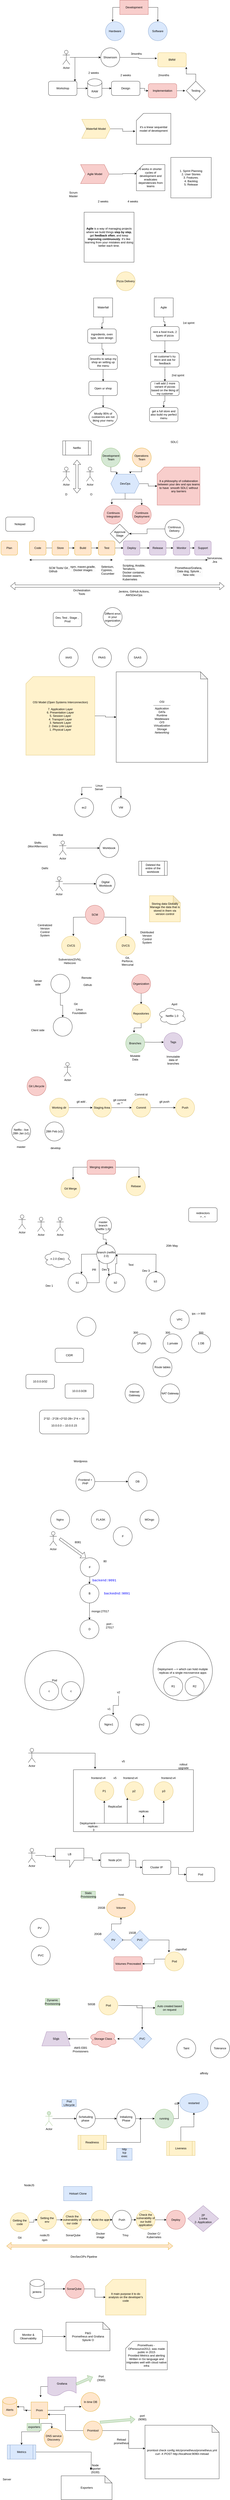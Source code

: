 <mxfile version="27.0.2">
  <diagram name="Page-1" id="ETufCcgq_LSMyK99E2Ji">
    <mxGraphModel dx="1875" dy="562" grid="1" gridSize="10" guides="1" tooltips="1" connect="1" arrows="1" fold="1" page="1" pageScale="1" pageWidth="850" pageHeight="1100" math="0" shadow="0">
      <root>
        <mxCell id="0" />
        <mxCell id="1" parent="0" />
        <mxCell id="ASYTjB90Xr04Yz_0FXQc-4" style="edgeStyle=orthogonalEdgeStyle;rounded=0;orthogonalLoop=1;jettySize=auto;html=1;" parent="1" source="ASYTjB90Xr04Yz_0FXQc-1" edge="1">
          <mxGeometry relative="1" as="geometry">
            <mxPoint x="280" y="100" as="targetPoint" />
          </mxGeometry>
        </mxCell>
        <mxCell id="ASYTjB90Xr04Yz_0FXQc-5" style="edgeStyle=orthogonalEdgeStyle;rounded=0;orthogonalLoop=1;jettySize=auto;html=1;" parent="1" source="ASYTjB90Xr04Yz_0FXQc-1" edge="1">
          <mxGeometry relative="1" as="geometry">
            <mxPoint x="470" y="100" as="targetPoint" />
          </mxGeometry>
        </mxCell>
        <mxCell id="ASYTjB90Xr04Yz_0FXQc-1" value="Development" style="rounded=0;whiteSpace=wrap;html=1;fillColor=#f8cecc;strokeColor=#b85450;" parent="1" vertex="1">
          <mxGeometry x="310" y="10" width="120" height="60" as="geometry" />
        </mxCell>
        <mxCell id="ASYTjB90Xr04Yz_0FXQc-2" value="Hardware" style="ellipse;whiteSpace=wrap;html=1;aspect=fixed;fillColor=#dae8fc;strokeColor=#6c8ebf;" parent="1" vertex="1">
          <mxGeometry x="250" y="100" width="80" height="80" as="geometry" />
        </mxCell>
        <mxCell id="ASYTjB90Xr04Yz_0FXQc-3" value="Software" style="ellipse;whiteSpace=wrap;html=1;aspect=fixed;fillColor=#dae8fc;strokeColor=#6c8ebf;" parent="1" vertex="1">
          <mxGeometry x="430" y="100" width="80" height="80" as="geometry" />
        </mxCell>
        <mxCell id="ASYTjB90Xr04Yz_0FXQc-9" style="edgeStyle=orthogonalEdgeStyle;rounded=0;orthogonalLoop=1;jettySize=auto;html=1;entryX=0;entryY=0.5;entryDx=0;entryDy=0;" parent="1" source="ASYTjB90Xr04Yz_0FXQc-6" target="ASYTjB90Xr04Yz_0FXQc-8" edge="1">
          <mxGeometry relative="1" as="geometry" />
        </mxCell>
        <mxCell id="ASYTjB90Xr04Yz_0FXQc-6" value="Actor" style="shape=umlActor;verticalLabelPosition=bottom;verticalAlign=top;html=1;outlineConnect=0;" parent="1" vertex="1">
          <mxGeometry x="70" y="220" width="30" height="60" as="geometry" />
        </mxCell>
        <mxCell id="ASYTjB90Xr04Yz_0FXQc-7" value="BMW" style="rounded=1;whiteSpace=wrap;html=1;fillColor=#fff2cc;strokeColor=#d6b656;" parent="1" vertex="1">
          <mxGeometry x="470" y="230" width="120" height="60" as="geometry" />
        </mxCell>
        <mxCell id="ASYTjB90Xr04Yz_0FXQc-8" value="Showroom" style="ellipse;whiteSpace=wrap;html=1;aspect=fixed;" parent="1" vertex="1">
          <mxGeometry x="230" y="210" width="80" height="80" as="geometry" />
        </mxCell>
        <mxCell id="ASYTjB90Xr04Yz_0FXQc-10" style="edgeStyle=orthogonalEdgeStyle;rounded=0;orthogonalLoop=1;jettySize=auto;html=1;entryX=-0.028;entryY=0.4;entryDx=0;entryDy=0;entryPerimeter=0;" parent="1" source="ASYTjB90Xr04Yz_0FXQc-8" target="ASYTjB90Xr04Yz_0FXQc-7" edge="1">
          <mxGeometry relative="1" as="geometry" />
        </mxCell>
        <mxCell id="ASYTjB90Xr04Yz_0FXQc-11" value="3months" style="text;html=1;align=center;verticalAlign=middle;whiteSpace=wrap;rounded=0;" parent="1" vertex="1">
          <mxGeometry x="350" y="220" width="60" height="30" as="geometry" />
        </mxCell>
        <mxCell id="ASYTjB90Xr04Yz_0FXQc-20" value="" style="edgeStyle=orthogonalEdgeStyle;rounded=0;orthogonalLoop=1;jettySize=auto;html=1;" parent="1" source="ASYTjB90Xr04Yz_0FXQc-12" target="ASYTjB90Xr04Yz_0FXQc-15" edge="1">
          <mxGeometry relative="1" as="geometry" />
        </mxCell>
        <mxCell id="ASYTjB90Xr04Yz_0FXQc-12" value="Workshop" style="rounded=1;whiteSpace=wrap;html=1;" parent="1" vertex="1">
          <mxGeometry x="10" y="350" width="120" height="60" as="geometry" />
        </mxCell>
        <mxCell id="ASYTjB90Xr04Yz_0FXQc-13" style="edgeStyle=orthogonalEdgeStyle;rounded=0;orthogonalLoop=1;jettySize=auto;html=1;entryX=0.928;entryY=0.011;entryDx=0;entryDy=0;entryPerimeter=0;" parent="1" source="ASYTjB90Xr04Yz_0FXQc-8" target="ASYTjB90Xr04Yz_0FXQc-12" edge="1">
          <mxGeometry relative="1" as="geometry" />
        </mxCell>
        <mxCell id="ASYTjB90Xr04Yz_0FXQc-14" value="" style="edgeStyle=orthogonalEdgeStyle;rounded=0;orthogonalLoop=1;jettySize=auto;html=1;" parent="1" source="ASYTjB90Xr04Yz_0FXQc-15" target="ASYTjB90Xr04Yz_0FXQc-17" edge="1">
          <mxGeometry relative="1" as="geometry" />
        </mxCell>
        <mxCell id="ASYTjB90Xr04Yz_0FXQc-15" value="RAW" style="shape=cylinder3;whiteSpace=wrap;html=1;boundedLbl=1;backgroundOutline=1;size=15;" parent="1" vertex="1">
          <mxGeometry x="175" y="340" width="60" height="80" as="geometry" />
        </mxCell>
        <mxCell id="ASYTjB90Xr04Yz_0FXQc-16" value="" style="edgeStyle=orthogonalEdgeStyle;rounded=0;orthogonalLoop=1;jettySize=auto;html=1;" parent="1" source="ASYTjB90Xr04Yz_0FXQc-17" target="ASYTjB90Xr04Yz_0FXQc-19" edge="1">
          <mxGeometry relative="1" as="geometry" />
        </mxCell>
        <mxCell id="ASYTjB90Xr04Yz_0FXQc-17" value="Design" style="rounded=1;whiteSpace=wrap;html=1;" parent="1" vertex="1">
          <mxGeometry x="275" y="350" width="120" height="60" as="geometry" />
        </mxCell>
        <mxCell id="ASYTjB90Xr04Yz_0FXQc-18" value="" style="edgeStyle=orthogonalEdgeStyle;rounded=0;orthogonalLoop=1;jettySize=auto;html=1;" parent="1" source="ASYTjB90Xr04Yz_0FXQc-19" edge="1">
          <mxGeometry relative="1" as="geometry">
            <mxPoint x="585" y="390" as="targetPoint" />
          </mxGeometry>
        </mxCell>
        <mxCell id="ASYTjB90Xr04Yz_0FXQc-19" value="Implementation" style="rounded=1;whiteSpace=wrap;html=1;fillColor=#f8cecc;strokeColor=#b85450;" parent="1" vertex="1">
          <mxGeometry x="430" y="360" width="120" height="60" as="geometry" />
        </mxCell>
        <mxCell id="ASYTjB90Xr04Yz_0FXQc-22" style="edgeStyle=orthogonalEdgeStyle;rounded=0;orthogonalLoop=1;jettySize=auto;html=1;entryX=1;entryY=1;entryDx=0;entryDy=0;" parent="1" source="ASYTjB90Xr04Yz_0FXQc-21" target="ASYTjB90Xr04Yz_0FXQc-7" edge="1">
          <mxGeometry relative="1" as="geometry" />
        </mxCell>
        <mxCell id="ASYTjB90Xr04Yz_0FXQc-21" value="Testing" style="rhombus;whiteSpace=wrap;html=1;" parent="1" vertex="1">
          <mxGeometry x="590" y="350" width="80" height="80" as="geometry" />
        </mxCell>
        <mxCell id="ASYTjB90Xr04Yz_0FXQc-23" value="" style="edgeStyle=orthogonalEdgeStyle;rounded=0;orthogonalLoop=1;jettySize=auto;html=1;" parent="1" source="ASYTjB90Xr04Yz_0FXQc-24" edge="1">
          <mxGeometry relative="1" as="geometry">
            <mxPoint x="375" y="560" as="targetPoint" />
          </mxGeometry>
        </mxCell>
        <mxCell id="ASYTjB90Xr04Yz_0FXQc-24" value="Waterfall Model" style="shape=step;perimeter=stepPerimeter;whiteSpace=wrap;html=1;fixedSize=1;fillColor=#fff2cc;strokeColor=#d6b656;" parent="1" vertex="1">
          <mxGeometry x="150" y="510" width="120" height="80" as="geometry" />
        </mxCell>
        <mxCell id="ASYTjB90Xr04Yz_0FXQc-25" value="it&#39;s a linear sequential model of development" style="shape=card;whiteSpace=wrap;html=1;" parent="1" vertex="1">
          <mxGeometry x="380" y="485" width="145" height="130" as="geometry" />
        </mxCell>
        <mxCell id="ASYTjB90Xr04Yz_0FXQc-26" value="2months" style="text;html=1;align=center;verticalAlign=middle;whiteSpace=wrap;rounded=0;" parent="1" vertex="1">
          <mxGeometry x="465" y="310" width="60" height="30" as="geometry" />
        </mxCell>
        <mxCell id="ASYTjB90Xr04Yz_0FXQc-27" value="2 weeks" style="text;html=1;align=center;verticalAlign=middle;whiteSpace=wrap;rounded=0;" parent="1" vertex="1">
          <mxGeometry x="170" y="300" width="60" height="30" as="geometry" />
        </mxCell>
        <mxCell id="ASYTjB90Xr04Yz_0FXQc-28" value="2 weeks" style="text;html=1;align=center;verticalAlign=middle;whiteSpace=wrap;rounded=0;" parent="1" vertex="1">
          <mxGeometry x="305" y="310" width="60" height="30" as="geometry" />
        </mxCell>
        <mxCell id="ASYTjB90Xr04Yz_0FXQc-29" value="Agile Model" style="shape=step;perimeter=stepPerimeter;whiteSpace=wrap;html=1;fixedSize=1;fillColor=#f8cecc;strokeColor=#b85450;" parent="1" vertex="1">
          <mxGeometry x="145" y="700" width="120" height="80" as="geometry" />
        </mxCell>
        <mxCell id="ASYTjB90Xr04Yz_0FXQc-30" value="it works in shorter cycles of development and eradicates dependencies from teams" style="shape=card;whiteSpace=wrap;html=1;" parent="1" vertex="1">
          <mxGeometry x="380" y="700" width="120" height="110" as="geometry" />
        </mxCell>
        <mxCell id="ASYTjB90Xr04Yz_0FXQc-31" style="edgeStyle=orthogonalEdgeStyle;rounded=0;orthogonalLoop=1;jettySize=auto;html=1;entryX=0.011;entryY=0.345;entryDx=0;entryDy=0;entryPerimeter=0;" parent="1" source="ASYTjB90Xr04Yz_0FXQc-29" target="ASYTjB90Xr04Yz_0FXQc-30" edge="1">
          <mxGeometry relative="1" as="geometry" />
        </mxCell>
        <mxCell id="ASYTjB90Xr04Yz_0FXQc-32" value="1. Sprint Planning&lt;div&gt;2. User Stories&lt;/div&gt;&lt;div&gt;3. Features.&lt;/div&gt;&lt;div&gt;4. Backlog&lt;/div&gt;&lt;div&gt;5. Release&lt;/div&gt;" style="whiteSpace=wrap;html=1;aspect=fixed;" parent="1" vertex="1">
          <mxGeometry x="525" y="670" width="170" height="170" as="geometry" />
        </mxCell>
        <mxCell id="ASYTjB90Xr04Yz_0FXQc-33" value="2 weeks" style="text;html=1;align=center;verticalAlign=middle;whiteSpace=wrap;rounded=0;" parent="1" vertex="1">
          <mxGeometry x="210" y="840" width="60" height="30" as="geometry" />
        </mxCell>
        <mxCell id="ASYTjB90Xr04Yz_0FXQc-34" value="4 weeks" style="text;html=1;align=center;verticalAlign=middle;whiteSpace=wrap;rounded=0;" parent="1" vertex="1">
          <mxGeometry x="335" y="840" width="60" height="30" as="geometry" />
        </mxCell>
        <mxCell id="ASYTjB90Xr04Yz_0FXQc-35" value="Scrum Master" style="text;html=1;align=center;verticalAlign=middle;whiteSpace=wrap;rounded=0;" parent="1" vertex="1">
          <mxGeometry x="85" y="810" width="60" height="30" as="geometry" />
        </mxCell>
        <mxCell id="ASYTjB90Xr04Yz_0FXQc-36" value="&lt;strong data-end=&quot;312&quot; data-start=&quot;303&quot;&gt;Agile&lt;/strong&gt; is a way of managing projects where we build things &lt;strong data-end=&quot;381&quot; data-start=&quot;365&quot;&gt;step by step&lt;/strong&gt;, get &lt;strong data-end=&quot;405&quot; data-start=&quot;387&quot;&gt;feedback often&lt;/strong&gt;, and keep &lt;strong data-end=&quot;442&quot; data-start=&quot;416&quot;&gt;improving continuously&lt;/strong&gt;. It’s like learning from your mistakes and doing better each time." style="whiteSpace=wrap;html=1;aspect=fixed;" parent="1" vertex="1">
          <mxGeometry x="160" y="900" width="210" height="210" as="geometry" />
        </mxCell>
        <mxCell id="ASYTjB90Xr04Yz_0FXQc-37" value="Pizza Delivery" style="ellipse;whiteSpace=wrap;html=1;aspect=fixed;fillColor=#fff2cc;strokeColor=#d6b656;" parent="1" vertex="1">
          <mxGeometry x="295" y="1150" width="80" height="80" as="geometry" />
        </mxCell>
        <mxCell id="ASYTjB90Xr04Yz_0FXQc-43" value="" style="edgeStyle=orthogonalEdgeStyle;rounded=0;orthogonalLoop=1;jettySize=auto;html=1;" parent="1" source="ASYTjB90Xr04Yz_0FXQc-38" target="ASYTjB90Xr04Yz_0FXQc-39" edge="1">
          <mxGeometry relative="1" as="geometry" />
        </mxCell>
        <mxCell id="ASYTjB90Xr04Yz_0FXQc-38" value="Waterfall" style="whiteSpace=wrap;html=1;aspect=fixed;" parent="1" vertex="1">
          <mxGeometry x="200" y="1260" width="80" height="80" as="geometry" />
        </mxCell>
        <mxCell id="ASYTjB90Xr04Yz_0FXQc-44" value="" style="edgeStyle=orthogonalEdgeStyle;rounded=0;orthogonalLoop=1;jettySize=auto;html=1;" parent="1" source="ASYTjB90Xr04Yz_0FXQc-39" target="ASYTjB90Xr04Yz_0FXQc-40" edge="1">
          <mxGeometry relative="1" as="geometry" />
        </mxCell>
        <mxCell id="ASYTjB90Xr04Yz_0FXQc-39" value="ingredients, oven type, store design" style="rounded=1;whiteSpace=wrap;html=1;" parent="1" vertex="1">
          <mxGeometry x="175" y="1390" width="120" height="60" as="geometry" />
        </mxCell>
        <mxCell id="ASYTjB90Xr04Yz_0FXQc-45" value="" style="edgeStyle=orthogonalEdgeStyle;rounded=0;orthogonalLoop=1;jettySize=auto;html=1;" parent="1" source="ASYTjB90Xr04Yz_0FXQc-40" target="ASYTjB90Xr04Yz_0FXQc-41" edge="1">
          <mxGeometry relative="1" as="geometry" />
        </mxCell>
        <mxCell id="ASYTjB90Xr04Yz_0FXQc-40" value="3months to setup my shop an setting up the menu" style="rounded=1;whiteSpace=wrap;html=1;" parent="1" vertex="1">
          <mxGeometry x="180" y="1500" width="120" height="60" as="geometry" />
        </mxCell>
        <mxCell id="ASYTjB90Xr04Yz_0FXQc-46" value="" style="edgeStyle=orthogonalEdgeStyle;rounded=0;orthogonalLoop=1;jettySize=auto;html=1;" parent="1" source="ASYTjB90Xr04Yz_0FXQc-41" target="ASYTjB90Xr04Yz_0FXQc-42" edge="1">
          <mxGeometry relative="1" as="geometry" />
        </mxCell>
        <mxCell id="ASYTjB90Xr04Yz_0FXQc-41" value="Open ur shop" style="rounded=1;whiteSpace=wrap;html=1;" parent="1" vertex="1">
          <mxGeometry x="180" y="1610" width="120" height="60" as="geometry" />
        </mxCell>
        <mxCell id="ASYTjB90Xr04Yz_0FXQc-42" value="Mostly 95% of custoemrs are not liking your menu" style="ellipse;whiteSpace=wrap;html=1;" parent="1" vertex="1">
          <mxGeometry x="180" y="1720" width="120" height="80" as="geometry" />
        </mxCell>
        <mxCell id="ASYTjB90Xr04Yz_0FXQc-55" value="" style="edgeStyle=orthogonalEdgeStyle;rounded=0;orthogonalLoop=1;jettySize=auto;html=1;" parent="1" source="ASYTjB90Xr04Yz_0FXQc-47" target="ASYTjB90Xr04Yz_0FXQc-48" edge="1">
          <mxGeometry relative="1" as="geometry" />
        </mxCell>
        <mxCell id="ASYTjB90Xr04Yz_0FXQc-47" value="Agile" style="whiteSpace=wrap;html=1;aspect=fixed;" parent="1" vertex="1">
          <mxGeometry x="455" y="1260" width="80" height="80" as="geometry" />
        </mxCell>
        <mxCell id="ASYTjB90Xr04Yz_0FXQc-50" value="" style="edgeStyle=orthogonalEdgeStyle;rounded=0;orthogonalLoop=1;jettySize=auto;html=1;" parent="1" source="ASYTjB90Xr04Yz_0FXQc-48" target="ASYTjB90Xr04Yz_0FXQc-49" edge="1">
          <mxGeometry relative="1" as="geometry" />
        </mxCell>
        <mxCell id="ASYTjB90Xr04Yz_0FXQc-48" value="rent a food truck, 2 types of pizza" style="rounded=1;whiteSpace=wrap;html=1;" parent="1" vertex="1">
          <mxGeometry x="440" y="1380" width="120" height="60" as="geometry" />
        </mxCell>
        <mxCell id="ASYTjB90Xr04Yz_0FXQc-52" value="" style="edgeStyle=orthogonalEdgeStyle;rounded=0;orthogonalLoop=1;jettySize=auto;html=1;" parent="1" source="ASYTjB90Xr04Yz_0FXQc-49" target="ASYTjB90Xr04Yz_0FXQc-51" edge="1">
          <mxGeometry relative="1" as="geometry" />
        </mxCell>
        <mxCell id="ASYTjB90Xr04Yz_0FXQc-49" value="let customer&#39;s try them and ask for feedback" style="rounded=1;whiteSpace=wrap;html=1;" parent="1" vertex="1">
          <mxGeometry x="440" y="1490" width="120" height="60" as="geometry" />
        </mxCell>
        <mxCell id="ASYTjB90Xr04Yz_0FXQc-57" value="" style="edgeStyle=orthogonalEdgeStyle;rounded=0;orthogonalLoop=1;jettySize=auto;html=1;" parent="1" source="ASYTjB90Xr04Yz_0FXQc-51" target="ASYTjB90Xr04Yz_0FXQc-56" edge="1">
          <mxGeometry relative="1" as="geometry" />
        </mxCell>
        <mxCell id="ASYTjB90Xr04Yz_0FXQc-51" value="I will add 2 more variant of pizzas based on the liking of my customer" style="rounded=1;whiteSpace=wrap;html=1;" parent="1" vertex="1">
          <mxGeometry x="440" y="1610" width="120" height="60" as="geometry" />
        </mxCell>
        <mxCell id="ASYTjB90Xr04Yz_0FXQc-53" value="2nd sprint" style="text;html=1;align=center;verticalAlign=middle;whiteSpace=wrap;rounded=0;" parent="1" vertex="1">
          <mxGeometry x="525" y="1570" width="60" height="30" as="geometry" />
        </mxCell>
        <mxCell id="ASYTjB90Xr04Yz_0FXQc-54" value="1st sprint" style="text;html=1;align=center;verticalAlign=middle;whiteSpace=wrap;rounded=0;" parent="1" vertex="1">
          <mxGeometry x="570" y="1350" width="60" height="30" as="geometry" />
        </mxCell>
        <mxCell id="ASYTjB90Xr04Yz_0FXQc-56" value="get a full store and also build my perfect menu" style="rounded=1;whiteSpace=wrap;html=1;" parent="1" vertex="1">
          <mxGeometry x="435" y="1720" width="120" height="60" as="geometry" />
        </mxCell>
        <mxCell id="ASYTjB90Xr04Yz_0FXQc-58" value="Netflix" style="shape=process;whiteSpace=wrap;html=1;backgroundOutline=1;" parent="1" vertex="1">
          <mxGeometry x="70" y="1860" width="120" height="60" as="geometry" />
        </mxCell>
        <mxCell id="ASYTjB90Xr04Yz_0FXQc-59" value="Actor" style="shape=umlActor;verticalLabelPosition=bottom;verticalAlign=top;html=1;outlineConnect=0;" parent="1" vertex="1">
          <mxGeometry x="70" y="1970" width="30" height="60" as="geometry" />
        </mxCell>
        <mxCell id="ASYTjB90Xr04Yz_0FXQc-60" value="Actor" style="shape=umlActor;verticalLabelPosition=bottom;verticalAlign=top;html=1;outlineConnect=0;" parent="1" vertex="1">
          <mxGeometry x="170" y="1970" width="30" height="60" as="geometry" />
        </mxCell>
        <mxCell id="ASYTjB90Xr04Yz_0FXQc-61" value="D" style="text;html=1;align=center;verticalAlign=middle;whiteSpace=wrap;rounded=0;" parent="1" vertex="1">
          <mxGeometry x="55" y="2070" width="60" height="30" as="geometry" />
        </mxCell>
        <mxCell id="ASYTjB90Xr04Yz_0FXQc-62" value="O" style="text;html=1;align=center;verticalAlign=middle;whiteSpace=wrap;rounded=0;" parent="1" vertex="1">
          <mxGeometry x="160" y="2070" width="60" height="30" as="geometry" />
        </mxCell>
        <mxCell id="ASYTjB90Xr04Yz_0FXQc-63" value="" style="shape=flexArrow;endArrow=classic;startArrow=classic;html=1;rounded=0;" parent="1" edge="1">
          <mxGeometry width="100" height="100" relative="1" as="geometry">
            <mxPoint x="130" y="2080" as="sourcePoint" />
            <mxPoint x="130" y="1940" as="targetPoint" />
          </mxGeometry>
        </mxCell>
        <mxCell id="ASYTjB90Xr04Yz_0FXQc-64" value="" style="edgeStyle=orthogonalEdgeStyle;rounded=0;orthogonalLoop=1;jettySize=auto;html=1;" parent="1" source="ASYTjB90Xr04Yz_0FXQc-66" target="ASYTjB90Xr04Yz_0FXQc-67" edge="1">
          <mxGeometry relative="1" as="geometry" />
        </mxCell>
        <mxCell id="ASYTjB90Xr04Yz_0FXQc-65" style="edgeStyle=orthogonalEdgeStyle;rounded=0;orthogonalLoop=1;jettySize=auto;html=1;entryX=0.5;entryY=0;entryDx=0;entryDy=0;" parent="1" source="ASYTjB90Xr04Yz_0FXQc-66" target="ASYTjB90Xr04Yz_0FXQc-73" edge="1">
          <mxGeometry relative="1" as="geometry" />
        </mxCell>
        <mxCell id="ASYTjB90Xr04Yz_0FXQc-66" value="DevOps" style="shape=hexagon;perimeter=hexagonPerimeter2;whiteSpace=wrap;html=1;fixedSize=1;fillColor=#dae8fc;strokeColor=#6c8ebf;" parent="1" vertex="1">
          <mxGeometry x="272.5" y="2000" width="120" height="80" as="geometry" />
        </mxCell>
        <mxCell id="ASYTjB90Xr04Yz_0FXQc-67" value="It a philosophy of collaboration between your dev and ops teams to have&amp;nbsp; smooth SDLC without any barriers" style="shape=card;whiteSpace=wrap;html=1;fillColor=#f8cecc;strokeColor=#b85450;" parent="1" vertex="1">
          <mxGeometry x="467.5" y="1970" width="180" height="160" as="geometry" />
        </mxCell>
        <mxCell id="ASYTjB90Xr04Yz_0FXQc-68" value="Development Team" style="ellipse;whiteSpace=wrap;html=1;aspect=fixed;fillColor=#d5e8d4;strokeColor=#82b366;" parent="1" vertex="1">
          <mxGeometry x="232.5" y="1890" width="80" height="80" as="geometry" />
        </mxCell>
        <mxCell id="ASYTjB90Xr04Yz_0FXQc-69" value="Operations&amp;nbsp;&lt;div&gt;Team&lt;/div&gt;" style="ellipse;whiteSpace=wrap;html=1;aspect=fixed;fillColor=#ffe6cc;strokeColor=#d79b00;" parent="1" vertex="1">
          <mxGeometry x="362.5" y="1890" width="80" height="80" as="geometry" />
        </mxCell>
        <mxCell id="ASYTjB90Xr04Yz_0FXQc-70" style="edgeStyle=orthogonalEdgeStyle;rounded=0;orthogonalLoop=1;jettySize=auto;html=1;entryX=0.206;entryY=0.017;entryDx=0;entryDy=0;entryPerimeter=0;" parent="1" source="ASYTjB90Xr04Yz_0FXQc-68" target="ASYTjB90Xr04Yz_0FXQc-66" edge="1">
          <mxGeometry relative="1" as="geometry" />
        </mxCell>
        <mxCell id="ASYTjB90Xr04Yz_0FXQc-71" style="edgeStyle=orthogonalEdgeStyle;rounded=0;orthogonalLoop=1;jettySize=auto;html=1;entryX=0.683;entryY=-0.033;entryDx=0;entryDy=0;entryPerimeter=0;" parent="1" source="ASYTjB90Xr04Yz_0FXQc-69" target="ASYTjB90Xr04Yz_0FXQc-66" edge="1">
          <mxGeometry relative="1" as="geometry" />
        </mxCell>
        <mxCell id="ASYTjB90Xr04Yz_0FXQc-72" value="Continuos Integration" style="ellipse;whiteSpace=wrap;html=1;aspect=fixed;fillColor=#f8cecc;strokeColor=#b85450;" parent="1" vertex="1">
          <mxGeometry x="242.5" y="2130" width="80" height="80" as="geometry" />
        </mxCell>
        <mxCell id="ASYTjB90Xr04Yz_0FXQc-73" value="Continuos Deployment" style="ellipse;whiteSpace=wrap;html=1;aspect=fixed;fillColor=#f8cecc;strokeColor=#b85450;" parent="1" vertex="1">
          <mxGeometry x="362.5" y="2130" width="80" height="80" as="geometry" />
        </mxCell>
        <mxCell id="ASYTjB90Xr04Yz_0FXQc-74" style="edgeStyle=orthogonalEdgeStyle;rounded=0;orthogonalLoop=1;jettySize=auto;html=1;entryX=0.425;entryY=-0.042;entryDx=0;entryDy=0;entryPerimeter=0;" parent="1" source="ASYTjB90Xr04Yz_0FXQc-66" target="ASYTjB90Xr04Yz_0FXQc-72" edge="1">
          <mxGeometry relative="1" as="geometry" />
        </mxCell>
        <mxCell id="ASYTjB90Xr04Yz_0FXQc-75" value="SDLC" style="text;html=1;align=center;verticalAlign=middle;whiteSpace=wrap;rounded=0;" parent="1" vertex="1">
          <mxGeometry x="510" y="1850" width="60" height="30" as="geometry" />
        </mxCell>
        <mxCell id="ASYTjB90Xr04Yz_0FXQc-76" value="" style="edgeStyle=orthogonalEdgeStyle;rounded=0;orthogonalLoop=1;jettySize=auto;html=1;" parent="1" source="ASYTjB90Xr04Yz_0FXQc-77" target="ASYTjB90Xr04Yz_0FXQc-85" edge="1">
          <mxGeometry relative="1" as="geometry" />
        </mxCell>
        <mxCell id="ASYTjB90Xr04Yz_0FXQc-77" value="Code" style="rounded=1;whiteSpace=wrap;html=1;fillColor=#ffe6cc;strokeColor=#d79b00;" parent="1" vertex="1">
          <mxGeometry x="-70" y="2280" width="70" height="60" as="geometry" />
        </mxCell>
        <mxCell id="ASYTjB90Xr04Yz_0FXQc-78" value="" style="edgeStyle=orthogonalEdgeStyle;rounded=0;orthogonalLoop=1;jettySize=auto;html=1;" parent="1" source="ASYTjB90Xr04Yz_0FXQc-79" target="ASYTjB90Xr04Yz_0FXQc-85" edge="1">
          <mxGeometry relative="1" as="geometry" />
        </mxCell>
        <mxCell id="ASYTjB90Xr04Yz_0FXQc-79" value="Store" style="rounded=1;whiteSpace=wrap;html=1;fillColor=#ffe6cc;strokeColor=#d79b00;" parent="1" vertex="1">
          <mxGeometry x="25" y="2280" width="70" height="60" as="geometry" />
        </mxCell>
        <mxCell id="ASYTjB90Xr04Yz_0FXQc-80" value="" style="edgeStyle=orthogonalEdgeStyle;rounded=0;orthogonalLoop=1;jettySize=auto;html=1;" parent="1" source="ASYTjB90Xr04Yz_0FXQc-81" target="ASYTjB90Xr04Yz_0FXQc-89" edge="1">
          <mxGeometry relative="1" as="geometry" />
        </mxCell>
        <mxCell id="ASYTjB90Xr04Yz_0FXQc-81" value="Release" style="rounded=1;whiteSpace=wrap;html=1;fillColor=#e1d5e7;strokeColor=#9673a6;" parent="1" vertex="1">
          <mxGeometry x="435" y="2280" width="70" height="60" as="geometry" />
        </mxCell>
        <mxCell id="ASYTjB90Xr04Yz_0FXQc-82" value="" style="edgeStyle=orthogonalEdgeStyle;rounded=0;orthogonalLoop=1;jettySize=auto;html=1;" parent="1" source="ASYTjB90Xr04Yz_0FXQc-83" target="ASYTjB90Xr04Yz_0FXQc-81" edge="1">
          <mxGeometry relative="1" as="geometry" />
        </mxCell>
        <mxCell id="ASYTjB90Xr04Yz_0FXQc-83" value="Deploy" style="rounded=1;whiteSpace=wrap;html=1;fillColor=#e1d5e7;strokeColor=#9673a6;" parent="1" vertex="1">
          <mxGeometry x="325" y="2280" width="70" height="60" as="geometry" />
        </mxCell>
        <mxCell id="ASYTjB90Xr04Yz_0FXQc-84" value="" style="edgeStyle=orthogonalEdgeStyle;rounded=0;orthogonalLoop=1;jettySize=auto;html=1;" parent="1" source="ASYTjB90Xr04Yz_0FXQc-85" target="ASYTjB90Xr04Yz_0FXQc-87" edge="1">
          <mxGeometry relative="1" as="geometry" />
        </mxCell>
        <mxCell id="ASYTjB90Xr04Yz_0FXQc-85" value="Build" style="rounded=1;whiteSpace=wrap;html=1;fillColor=#ffe6cc;strokeColor=#d79b00;" parent="1" vertex="1">
          <mxGeometry x="120" y="2280" width="70" height="60" as="geometry" />
        </mxCell>
        <mxCell id="ASYTjB90Xr04Yz_0FXQc-86" value="" style="edgeStyle=orthogonalEdgeStyle;rounded=0;orthogonalLoop=1;jettySize=auto;html=1;" parent="1" source="ASYTjB90Xr04Yz_0FXQc-87" target="ASYTjB90Xr04Yz_0FXQc-83" edge="1">
          <mxGeometry relative="1" as="geometry" />
        </mxCell>
        <mxCell id="ASYTjB90Xr04Yz_0FXQc-104" value="" style="edgeStyle=orthogonalEdgeStyle;rounded=0;orthogonalLoop=1;jettySize=auto;html=1;" parent="1" source="ASYTjB90Xr04Yz_0FXQc-87" target="ASYTjB90Xr04Yz_0FXQc-83" edge="1">
          <mxGeometry relative="1" as="geometry" />
        </mxCell>
        <mxCell id="ASYTjB90Xr04Yz_0FXQc-87" value="Test" style="rounded=1;whiteSpace=wrap;html=1;fillColor=#ffe6cc;strokeColor=#d79b00;" parent="1" vertex="1">
          <mxGeometry x="220" y="2280" width="70" height="60" as="geometry" />
        </mxCell>
        <mxCell id="ASYTjB90Xr04Yz_0FXQc-88" value="" style="edgeStyle=orthogonalEdgeStyle;rounded=0;orthogonalLoop=1;jettySize=auto;html=1;" parent="1" source="ASYTjB90Xr04Yz_0FXQc-89" target="ASYTjB90Xr04Yz_0FXQc-90" edge="1">
          <mxGeometry relative="1" as="geometry" />
        </mxCell>
        <mxCell id="ASYTjB90Xr04Yz_0FXQc-89" value="Monitor" style="rounded=1;whiteSpace=wrap;html=1;fillColor=#e1d5e7;strokeColor=#9673a6;" parent="1" vertex="1">
          <mxGeometry x="535" y="2280" width="70" height="60" as="geometry" />
        </mxCell>
        <mxCell id="ASYTjB90Xr04Yz_0FXQc-90" value="Support" style="rounded=1;whiteSpace=wrap;html=1;fillColor=#e1d5e7;strokeColor=#9673a6;" parent="1" vertex="1">
          <mxGeometry x="625" y="2280" width="70" height="60" as="geometry" />
        </mxCell>
        <mxCell id="ASYTjB90Xr04Yz_0FXQc-91" value="" style="endArrow=classic;startArrow=classic;html=1;rounded=0;" parent="1" edge="1">
          <mxGeometry width="50" height="50" relative="1" as="geometry">
            <mxPoint x="-70" y="2360" as="sourcePoint" />
            <mxPoint x="280" y="2360" as="targetPoint" />
          </mxGeometry>
        </mxCell>
        <mxCell id="ASYTjB90Xr04Yz_0FXQc-92" value="" style="endArrow=classic;html=1;rounded=0;entryX=0;entryY=0.5;entryDx=0;entryDy=0;" parent="1" target="ASYTjB90Xr04Yz_0FXQc-97" edge="1">
          <mxGeometry width="50" height="50" relative="1" as="geometry">
            <mxPoint x="330" y="2360" as="sourcePoint" />
            <mxPoint x="510" y="2360" as="targetPoint" />
          </mxGeometry>
        </mxCell>
        <mxCell id="ASYTjB90Xr04Yz_0FXQc-93" value="&lt;span style=&quot;color: rgb(0, 0, 0); font-family: Helvetica; font-size: 12px; font-style: normal; font-variant-ligatures: normal; font-variant-caps: normal; font-weight: 400; letter-spacing: normal; orphans: 2; text-align: center; text-indent: 0px; text-transform: none; widows: 2; word-spacing: 0px; -webkit-text-stroke-width: 0px; white-space: normal; background-color: rgb(251, 251, 251); text-decoration-thickness: initial; text-decoration-style: initial; text-decoration-color: initial; display: inline !important; float: none;&quot;&gt;SCM Tools/ Git , Github&lt;/span&gt;" style="text;whiteSpace=wrap;html=1;" parent="1" vertex="1">
          <mxGeometry x="10" y="2380" width="100" height="40" as="geometry" />
        </mxCell>
        <mxCell id="ASYTjB90Xr04Yz_0FXQc-94" value="&lt;span style=&quot;color: rgb(0, 0, 0); font-family: Helvetica; font-size: 12px; font-style: normal; font-variant-ligatures: normal; font-variant-caps: normal; font-weight: 400; letter-spacing: normal; orphans: 2; text-align: center; text-indent: 0px; text-transform: none; widows: 2; word-spacing: 0px; -webkit-text-stroke-width: 0px; white-space: normal; background-color: rgb(251, 251, 251); text-decoration-thickness: initial; text-decoration-style: initial; text-decoration-color: initial; display: inline !important; float: none;&quot;&gt;npm, maven,gradle,&lt;/span&gt;&lt;div style=&quot;forced-color-adjust: none; color: rgb(0, 0, 0); font-family: Helvetica; font-size: 12px; font-style: normal; font-variant-ligatures: normal; font-variant-caps: normal; font-weight: 400; letter-spacing: normal; orphans: 2; text-align: center; text-indent: 0px; text-transform: none; widows: 2; word-spacing: 0px; -webkit-text-stroke-width: 0px; white-space: normal; background-color: rgb(251, 251, 251); text-decoration-thickness: initial; text-decoration-style: initial; text-decoration-color: initial;&quot;&gt;Docker images&lt;/div&gt;" style="text;whiteSpace=wrap;html=1;" parent="1" vertex="1">
          <mxGeometry x="100" y="2375" width="140" height="50" as="geometry" />
        </mxCell>
        <mxCell id="ASYTjB90Xr04Yz_0FXQc-95" value="&lt;span style=&quot;color: rgb(0, 0, 0); font-family: Helvetica; font-size: 12px; font-style: normal; font-variant-ligatures: normal; font-variant-caps: normal; font-weight: 400; letter-spacing: normal; orphans: 2; text-align: center; text-indent: 0px; text-transform: none; widows: 2; word-spacing: 0px; -webkit-text-stroke-width: 0px; white-space: normal; background-color: rgb(251, 251, 251); text-decoration-thickness: initial; text-decoration-style: initial; text-decoration-color: initial; display: inline !important; float: none;&quot;&gt;Selenium, Cypress, Cucumber&lt;/span&gt;" style="text;whiteSpace=wrap;html=1;" parent="1" vertex="1">
          <mxGeometry x="230" y="2375" width="80" height="50" as="geometry" />
        </mxCell>
        <mxCell id="ASYTjB90Xr04Yz_0FXQc-96" value="&lt;span style=&quot;color: rgb(0, 0, 0); font-family: Helvetica; font-size: 12px; font-style: normal; font-variant-ligatures: normal; font-variant-caps: normal; font-weight: 400; letter-spacing: normal; orphans: 2; text-align: center; text-indent: 0px; text-transform: none; widows: 2; word-spacing: 0px; -webkit-text-stroke-width: 0px; white-space: normal; background-color: rgb(251, 251, 251); text-decoration-thickness: initial; text-decoration-style: initial; text-decoration-color: initial; display: inline !important; float: none;&quot;&gt;Prometheus/Grafana,&lt;/span&gt;&lt;div style=&quot;forced-color-adjust: none; color: rgb(0, 0, 0); font-family: Helvetica; font-size: 12px; font-style: normal; font-variant-ligatures: normal; font-variant-caps: normal; font-weight: 400; letter-spacing: normal; orphans: 2; text-align: center; text-indent: 0px; text-transform: none; widows: 2; word-spacing: 0px; -webkit-text-stroke-width: 0px; white-space: normal; background-color: rgb(251, 251, 251); text-decoration-thickness: initial; text-decoration-style: initial; text-decoration-color: initial;&quot;&gt;Data dog, Splunk , New relic&lt;/div&gt;" style="text;whiteSpace=wrap;html=1;" parent="1" vertex="1">
          <mxGeometry x="540" y="2380" width="120" height="60" as="geometry" />
        </mxCell>
        <mxCell id="ASYTjB90Xr04Yz_0FXQc-97" value="Servicenow, Jira" style="text;html=1;align=center;verticalAlign=middle;whiteSpace=wrap;rounded=0;" parent="1" vertex="1">
          <mxGeometry x="680" y="2345" width="60" height="30" as="geometry" />
        </mxCell>
        <mxCell id="ASYTjB90Xr04Yz_0FXQc-98" value="&lt;span style=&quot;color: rgb(0, 0, 0); font-family: Helvetica; font-size: 12px; font-style: normal; font-variant-ligatures: normal; font-variant-caps: normal; font-weight: 400; letter-spacing: normal; orphans: 2; text-align: center; text-indent: 0px; text-transform: none; widows: 2; word-spacing: 0px; -webkit-text-stroke-width: 0px; white-space: normal; background-color: rgb(251, 251, 251); text-decoration-thickness: initial; text-decoration-style: initial; text-decoration-color: initial; display: inline !important; float: none;&quot;&gt;Scripting, Ansible, Terraform,&lt;/span&gt;&lt;br style=&quot;forced-color-adjust: none; color: rgb(0, 0, 0); font-family: Helvetica; font-size: 12px; font-style: normal; font-variant-ligatures: normal; font-variant-caps: normal; font-weight: 400; letter-spacing: normal; orphans: 2; text-align: center; text-indent: 0px; text-transform: none; widows: 2; word-spacing: 0px; -webkit-text-stroke-width: 0px; white-space: normal; background-color: rgb(251, 251, 251); text-decoration-thickness: initial; text-decoration-style: initial; text-decoration-color: initial;&quot;&gt;&lt;span style=&quot;color: rgb(0, 0, 0); font-family: Helvetica; font-size: 12px; font-style: normal; font-variant-ligatures: normal; font-variant-caps: normal; font-weight: 400; letter-spacing: normal; orphans: 2; text-align: center; text-indent: 0px; text-transform: none; widows: 2; word-spacing: 0px; -webkit-text-stroke-width: 0px; white-space: normal; background-color: rgb(251, 251, 251); text-decoration-thickness: initial; text-decoration-style: initial; text-decoration-color: initial; display: inline !important; float: none;&quot;&gt;Docker container, Docker-swarm, Kubernetes&lt;/span&gt;" style="text;whiteSpace=wrap;html=1;" parent="1" vertex="1">
          <mxGeometry x="320" y="2370" width="120" height="80" as="geometry" />
        </mxCell>
        <mxCell id="ASYTjB90Xr04Yz_0FXQc-99" value="" style="shape=flexArrow;endArrow=classic;startArrow=classic;html=1;rounded=0;" parent="1" edge="1">
          <mxGeometry width="100" height="100" relative="1" as="geometry">
            <mxPoint x="-150" y="2470" as="sourcePoint" />
            <mxPoint x="750" y="2470" as="targetPoint" />
          </mxGeometry>
        </mxCell>
        <mxCell id="ASYTjB90Xr04Yz_0FXQc-100" value="Orchestration Tools" style="text;html=1;align=center;verticalAlign=middle;whiteSpace=wrap;rounded=0;" parent="1" vertex="1">
          <mxGeometry x="120" y="2480" width="60" height="30" as="geometry" />
        </mxCell>
        <mxCell id="ASYTjB90Xr04Yz_0FXQc-101" value="Jenkins, GitHub Actions, AWSDevOps" style="text;html=1;align=center;verticalAlign=middle;whiteSpace=wrap;rounded=0;" parent="1" vertex="1">
          <mxGeometry x="290" y="2480" width="160" height="40" as="geometry" />
        </mxCell>
        <mxCell id="ASYTjB90Xr04Yz_0FXQc-102" value="Plan" style="rounded=1;whiteSpace=wrap;html=1;fillColor=#ffe6cc;strokeColor=#d79b00;" parent="1" vertex="1">
          <mxGeometry x="-190" y="2280" width="70" height="60" as="geometry" />
        </mxCell>
        <mxCell id="ASYTjB90Xr04Yz_0FXQc-103" value="Notepad" style="rounded=1;whiteSpace=wrap;html=1;" parent="1" vertex="1">
          <mxGeometry x="-170" y="2180" width="120" height="60" as="geometry" />
        </mxCell>
        <mxCell id="ASYTjB90Xr04Yz_0FXQc-108" style="edgeStyle=orthogonalEdgeStyle;rounded=0;orthogonalLoop=1;jettySize=auto;html=1;entryX=1;entryY=0.5;entryDx=0;entryDy=0;" parent="1" source="ASYTjB90Xr04Yz_0FXQc-105" target="ASYTjB90Xr04Yz_0FXQc-107" edge="1">
          <mxGeometry relative="1" as="geometry" />
        </mxCell>
        <mxCell id="ASYTjB90Xr04Yz_0FXQc-105" value="Continous Delivery" style="ellipse;whiteSpace=wrap;html=1;aspect=fixed;" parent="1" vertex="1">
          <mxGeometry x="500" y="2190" width="80" height="80" as="geometry" />
        </mxCell>
        <mxCell id="ASYTjB90Xr04Yz_0FXQc-106" value="Dev, Test , Stage ,&amp;nbsp; Prod" style="rounded=1;whiteSpace=wrap;html=1;" parent="1" vertex="1">
          <mxGeometry x="30" y="2580" width="120" height="60" as="geometry" />
        </mxCell>
        <mxCell id="ASYTjB90Xr04Yz_0FXQc-107" value="Approval Stage" style="rhombus;whiteSpace=wrap;html=1;" parent="1" vertex="1">
          <mxGeometry x="270" y="2210" width="80" height="80" as="geometry" />
        </mxCell>
        <mxCell id="ASYTjB90Xr04Yz_0FXQc-109" value="Text" style="text;html=1;align=center;verticalAlign=middle;whiteSpace=wrap;rounded=0;" parent="1" vertex="1">
          <mxGeometry x="252.5" y="2570" width="60" height="30" as="geometry" />
        </mxCell>
        <mxCell id="ASYTjB90Xr04Yz_0FXQc-110" value="Differnt envs in your organization" style="ellipse;whiteSpace=wrap;html=1;aspect=fixed;" parent="1" vertex="1">
          <mxGeometry x="240" y="2560" width="80" height="80" as="geometry" />
        </mxCell>
        <mxCell id="ASYTjB90Xr04Yz_0FXQc-111" value="IAAS" style="ellipse;whiteSpace=wrap;html=1;aspect=fixed;" parent="1" vertex="1">
          <mxGeometry x="55" y="2730" width="80" height="80" as="geometry" />
        </mxCell>
        <mxCell id="ASYTjB90Xr04Yz_0FXQc-112" value="PAAS" style="ellipse;whiteSpace=wrap;html=1;aspect=fixed;" parent="1" vertex="1">
          <mxGeometry x="195" y="2730" width="80" height="80" as="geometry" />
        </mxCell>
        <mxCell id="ASYTjB90Xr04Yz_0FXQc-113" value="SAAS" style="ellipse;whiteSpace=wrap;html=1;aspect=fixed;" parent="1" vertex="1">
          <mxGeometry x="345" y="2730" width="80" height="80" as="geometry" />
        </mxCell>
        <mxCell id="ASYTjB90Xr04Yz_0FXQc-114" value="" style="edgeStyle=orthogonalEdgeStyle;rounded=0;orthogonalLoop=1;jettySize=auto;html=1;" parent="1" source="ASYTjB90Xr04Yz_0FXQc-115" target="ASYTjB90Xr04Yz_0FXQc-116" edge="1">
          <mxGeometry relative="1" as="geometry" />
        </mxCell>
        <mxCell id="ASYTjB90Xr04Yz_0FXQc-115" value="OSI Model (Open Systems Interconnection)&lt;div&gt;&lt;br&gt;&lt;div&gt;7. Application Layer&lt;br&gt;&lt;div&gt;6. Presentation Layer&lt;/div&gt;&lt;div&gt;5. Session Layer&lt;/div&gt;&lt;div&gt;4. Transport Layer&lt;/div&gt;&lt;div&gt;3. Network Layer&lt;/div&gt;&lt;div&gt;2. Data Link Layer&lt;/div&gt;&lt;div&gt;1. Physical Layer&lt;/div&gt;&lt;/div&gt;&lt;/div&gt;" style="shape=card;whiteSpace=wrap;html=1;fillColor=#fff2cc;strokeColor=#d6b656;" parent="1" vertex="1">
          <mxGeometry x="-85" y="2850" width="290" height="330" as="geometry" />
        </mxCell>
        <mxCell id="ASYTjB90Xr04Yz_0FXQc-116" value="OSI&lt;br&gt;------------------&lt;br&gt;Application&lt;br style=&quot;border-color: var(--border-color);&quot;&gt;DATa&lt;br style=&quot;border-color: var(--border-color);&quot;&gt;Runtime&lt;br style=&quot;border-color: var(--border-color);&quot;&gt;Middleware&lt;br style=&quot;border-color: var(--border-color);&quot;&gt;&lt;i&gt;O/S&lt;br style=&quot;border-color: var(--border-color);&quot;&gt;Virtualization&lt;br style=&quot;border-color: var(--border-color);&quot;&gt;Storage&lt;br style=&quot;border-color: var(--border-color);&quot;&gt;Networking&lt;/i&gt;" style="shape=note;whiteSpace=wrap;html=1;backgroundOutline=1;darkOpacity=0.05;" parent="1" vertex="1">
          <mxGeometry x="295" y="2830" width="385" height="380" as="geometry" />
        </mxCell>
        <mxCell id="ASYTjB90Xr04Yz_0FXQc-117" value="ec2" style="ellipse;whiteSpace=wrap;html=1;aspect=fixed;" parent="1" vertex="1">
          <mxGeometry x="120" y="3360" width="80" height="80" as="geometry" />
        </mxCell>
        <mxCell id="ASYTjB90Xr04Yz_0FXQc-118" value="VM" style="ellipse;whiteSpace=wrap;html=1;aspect=fixed;" parent="1" vertex="1">
          <mxGeometry x="275" y="3360" width="80" height="80" as="geometry" />
        </mxCell>
        <mxCell id="ASYTjB90Xr04Yz_0FXQc-120" style="edgeStyle=orthogonalEdgeStyle;rounded=0;orthogonalLoop=1;jettySize=auto;html=1;" parent="1" source="ASYTjB90Xr04Yz_0FXQc-119" edge="1">
          <mxGeometry relative="1" as="geometry">
            <mxPoint x="150" y="3350" as="targetPoint" />
          </mxGeometry>
        </mxCell>
        <mxCell id="ASYTjB90Xr04Yz_0FXQc-121" style="edgeStyle=orthogonalEdgeStyle;rounded=0;orthogonalLoop=1;jettySize=auto;html=1;entryX=0.5;entryY=0;entryDx=0;entryDy=0;" parent="1" source="ASYTjB90Xr04Yz_0FXQc-119" target="ASYTjB90Xr04Yz_0FXQc-118" edge="1">
          <mxGeometry relative="1" as="geometry" />
        </mxCell>
        <mxCell id="ASYTjB90Xr04Yz_0FXQc-119" value="Linux Server" style="text;html=1;align=center;verticalAlign=middle;whiteSpace=wrap;rounded=0;" parent="1" vertex="1">
          <mxGeometry x="193" y="3300" width="60" height="30" as="geometry" />
        </mxCell>
        <mxCell id="ASYTjB90Xr04Yz_0FXQc-124" style="edgeStyle=orthogonalEdgeStyle;rounded=0;orthogonalLoop=1;jettySize=auto;html=1;entryX=0;entryY=0.5;entryDx=0;entryDy=0;" parent="1" source="ASYTjB90Xr04Yz_0FXQc-122" target="ASYTjB90Xr04Yz_0FXQc-123" edge="1">
          <mxGeometry relative="1" as="geometry" />
        </mxCell>
        <mxCell id="ASYTjB90Xr04Yz_0FXQc-122" value="Actor" style="shape=umlActor;verticalLabelPosition=bottom;verticalAlign=top;html=1;outlineConnect=0;" parent="1" vertex="1">
          <mxGeometry x="55" y="3540" width="30" height="60" as="geometry" />
        </mxCell>
        <mxCell id="ASYTjB90Xr04Yz_0FXQc-123" value="Workbook" style="ellipse;whiteSpace=wrap;html=1;aspect=fixed;" parent="1" vertex="1">
          <mxGeometry x="225" y="3530" width="80" height="80" as="geometry" />
        </mxCell>
        <mxCell id="ASYTjB90Xr04Yz_0FXQc-125" value="Shifts (Mor/Afternoon)" style="text;html=1;align=center;verticalAlign=middle;whiteSpace=wrap;rounded=0;" parent="1" vertex="1">
          <mxGeometry x="-65" y="3540" width="60" height="30" as="geometry" />
        </mxCell>
        <mxCell id="ASYTjB90Xr04Yz_0FXQc-126" value="Mumbai" style="text;html=1;align=center;verticalAlign=middle;whiteSpace=wrap;rounded=0;" parent="1" vertex="1">
          <mxGeometry x="20" y="3500" width="60" height="30" as="geometry" />
        </mxCell>
        <mxCell id="ASYTjB90Xr04Yz_0FXQc-130" style="edgeStyle=orthogonalEdgeStyle;rounded=0;orthogonalLoop=1;jettySize=auto;html=1;entryX=0;entryY=0.5;entryDx=0;entryDy=0;" parent="1" source="ASYTjB90Xr04Yz_0FXQc-127" target="ASYTjB90Xr04Yz_0FXQc-129" edge="1">
          <mxGeometry relative="1" as="geometry" />
        </mxCell>
        <mxCell id="ASYTjB90Xr04Yz_0FXQc-127" value="Actor" style="shape=umlActor;verticalLabelPosition=bottom;verticalAlign=top;html=1;outlineConnect=0;" parent="1" vertex="1">
          <mxGeometry x="40" y="3690" width="30" height="60" as="geometry" />
        </mxCell>
        <mxCell id="ASYTjB90Xr04Yz_0FXQc-128" value="Delhi" style="text;html=1;align=center;verticalAlign=middle;whiteSpace=wrap;rounded=0;" parent="1" vertex="1">
          <mxGeometry x="-35" y="3640" width="60" height="30" as="geometry" />
        </mxCell>
        <mxCell id="ASYTjB90Xr04Yz_0FXQc-129" value="Digital Workbook" style="ellipse;whiteSpace=wrap;html=1;aspect=fixed;" parent="1" vertex="1">
          <mxGeometry x="210" y="3680" width="80" height="80" as="geometry" />
        </mxCell>
        <mxCell id="ASYTjB90Xr04Yz_0FXQc-131" value="Deleted the entire of the workbook" style="shape=process;whiteSpace=wrap;html=1;backgroundOutline=1;" parent="1" vertex="1">
          <mxGeometry x="390" y="3625" width="120" height="60" as="geometry" />
        </mxCell>
        <mxCell id="ASYTjB90Xr04Yz_0FXQc-132" style="edgeStyle=orthogonalEdgeStyle;rounded=0;orthogonalLoop=1;jettySize=auto;html=1;" parent="1" target="ASYTjB90Xr04Yz_0FXQc-134" edge="1">
          <mxGeometry relative="1" as="geometry">
            <mxPoint x="245" y="3860" as="sourcePoint" />
          </mxGeometry>
        </mxCell>
        <mxCell id="ASYTjB90Xr04Yz_0FXQc-133" value="CVCS" style="ellipse;whiteSpace=wrap;html=1;aspect=fixed;fillColor=#fff2cc;strokeColor=#d6b656;" parent="1" vertex="1">
          <mxGeometry x="65" y="3940" width="80" height="80" as="geometry" />
        </mxCell>
        <mxCell id="ASYTjB90Xr04Yz_0FXQc-134" value="DVCS" style="ellipse;whiteSpace=wrap;html=1;aspect=fixed;fillColor=#fff2cc;strokeColor=#d6b656;" parent="1" vertex="1">
          <mxGeometry x="295" y="3940" width="80" height="80" as="geometry" />
        </mxCell>
        <mxCell id="ASYTjB90Xr04Yz_0FXQc-135" style="edgeStyle=orthogonalEdgeStyle;rounded=0;orthogonalLoop=1;jettySize=auto;html=1;entryX=0.622;entryY=-0.009;entryDx=0;entryDy=0;entryPerimeter=0;" parent="1" target="ASYTjB90Xr04Yz_0FXQc-133" edge="1">
          <mxGeometry relative="1" as="geometry">
            <mxPoint x="165" y="3860" as="sourcePoint" />
          </mxGeometry>
        </mxCell>
        <mxCell id="ASYTjB90Xr04Yz_0FXQc-136" value="Centralized Version Control System" style="text;html=1;align=center;verticalAlign=middle;whiteSpace=wrap;rounded=0;" parent="1" vertex="1">
          <mxGeometry x="-35" y="3900" width="60" height="30" as="geometry" />
        </mxCell>
        <mxCell id="ASYTjB90Xr04Yz_0FXQc-137" value="Distributed Version Control System" style="text;html=1;align=center;verticalAlign=middle;whiteSpace=wrap;rounded=0;" parent="1" vertex="1">
          <mxGeometry x="395" y="3930" width="60" height="30" as="geometry" />
        </mxCell>
        <mxCell id="ASYTjB90Xr04Yz_0FXQc-138" value="SCM" style="ellipse;whiteSpace=wrap;html=1;aspect=fixed;fillColor=#f8cecc;strokeColor=#b85450;" parent="1" vertex="1">
          <mxGeometry x="165" y="3810" width="80" height="80" as="geometry" />
        </mxCell>
        <mxCell id="ASYTjB90Xr04Yz_0FXQc-139" value="Storing data Globally&lt;div&gt;Manage the data that is stored in them via version control&lt;/div&gt;" style="shape=note;whiteSpace=wrap;html=1;backgroundOutline=1;darkOpacity=0.05;fillColor=#fff2cc;strokeColor=#d6b656;" parent="1" vertex="1">
          <mxGeometry x="435" y="3770" width="130" height="110" as="geometry" />
        </mxCell>
        <mxCell id="ASYTjB90Xr04Yz_0FXQc-140" value="Subversion(SVN),&lt;div&gt;Helixcore&lt;/div&gt;" style="text;html=1;align=center;verticalAlign=middle;whiteSpace=wrap;rounded=0;" parent="1" vertex="1">
          <mxGeometry x="70" y="4030" width="60" height="30" as="geometry" />
        </mxCell>
        <mxCell id="ASYTjB90Xr04Yz_0FXQc-141" value="Git, Perforce, Mercurial" style="text;html=1;align=center;verticalAlign=middle;whiteSpace=wrap;rounded=0;" parent="1" vertex="1">
          <mxGeometry x="312.5" y="4030" width="60" height="30" as="geometry" />
        </mxCell>
        <mxCell id="ASYTjB90Xr04Yz_0FXQc-143" style="edgeStyle=orthogonalEdgeStyle;rounded=0;orthogonalLoop=1;jettySize=auto;html=1;entryX=0.5;entryY=0;entryDx=0;entryDy=0;" parent="1" source="ASYTjB90Xr04Yz_0FXQc-144" target="ASYTjB90Xr04Yz_0FXQc-145" edge="1">
          <mxGeometry relative="1" as="geometry" />
        </mxCell>
        <mxCell id="ASYTjB90Xr04Yz_0FXQc-144" value="" style="ellipse;whiteSpace=wrap;html=1;aspect=fixed;" parent="1" vertex="1">
          <mxGeometry x="20" y="4100" width="80" height="80" as="geometry" />
        </mxCell>
        <mxCell id="ASYTjB90Xr04Yz_0FXQc-145" value="" style="ellipse;whiteSpace=wrap;html=1;aspect=fixed;" parent="1" vertex="1">
          <mxGeometry x="30" y="4280" width="80" height="80" as="geometry" />
        </mxCell>
        <mxCell id="ASYTjB90Xr04Yz_0FXQc-146" value="Client side" style="text;html=1;align=center;verticalAlign=middle;whiteSpace=wrap;rounded=0;" parent="1" vertex="1">
          <mxGeometry x="-65" y="4320" width="60" height="30" as="geometry" />
        </mxCell>
        <mxCell id="ASYTjB90Xr04Yz_0FXQc-147" value="Server side" style="text;html=1;align=center;verticalAlign=middle;whiteSpace=wrap;rounded=0;" parent="1" vertex="1">
          <mxGeometry x="-65" y="4120" width="60" height="30" as="geometry" />
        </mxCell>
        <mxCell id="ASYTjB90Xr04Yz_0FXQc-148" value="Git" style="text;html=1;align=center;verticalAlign=middle;whiteSpace=wrap;rounded=0;" parent="1" vertex="1">
          <mxGeometry x="95" y="4210" width="60" height="30" as="geometry" />
        </mxCell>
        <mxCell id="ASYTjB90Xr04Yz_0FXQc-149" value="Github" style="text;html=1;align=center;verticalAlign=middle;whiteSpace=wrap;rounded=0;" parent="1" vertex="1">
          <mxGeometry x="145" y="4130" width="60" height="30" as="geometry" />
        </mxCell>
        <mxCell id="ASYTjB90Xr04Yz_0FXQc-150" value="Remote" style="text;html=1;align=center;verticalAlign=middle;whiteSpace=wrap;rounded=0;" parent="1" vertex="1">
          <mxGeometry x="140" y="4100" width="60" height="30" as="geometry" />
        </mxCell>
        <mxCell id="ASYTjB90Xr04Yz_0FXQc-151" value="Linux Foundation" style="text;html=1;align=center;verticalAlign=middle;whiteSpace=wrap;rounded=0;" parent="1" vertex="1">
          <mxGeometry x="110" y="4240" width="60" height="30" as="geometry" />
        </mxCell>
        <mxCell id="ASYTjB90Xr04Yz_0FXQc-152" value="Netflix 1.0" style="ellipse;shape=cloud;whiteSpace=wrap;html=1;" parent="1" vertex="1">
          <mxGeometry x="470" y="4235" width="120" height="80" as="geometry" />
        </mxCell>
        <mxCell id="ASYTjB90Xr04Yz_0FXQc-153" value="" style="edgeStyle=orthogonalEdgeStyle;rounded=0;orthogonalLoop=1;jettySize=auto;html=1;" parent="1" source="ASYTjB90Xr04Yz_0FXQc-154" target="ASYTjB90Xr04Yz_0FXQc-156" edge="1">
          <mxGeometry relative="1" as="geometry" />
        </mxCell>
        <mxCell id="ASYTjB90Xr04Yz_0FXQc-154" value="Organization" style="ellipse;whiteSpace=wrap;html=1;aspect=fixed;fillColor=#f8cecc;strokeColor=#b85450;" parent="1" vertex="1">
          <mxGeometry x="360" y="4100" width="80" height="80" as="geometry" />
        </mxCell>
        <mxCell id="ASYTjB90Xr04Yz_0FXQc-155" value="" style="edgeStyle=orthogonalEdgeStyle;rounded=0;orthogonalLoop=1;jettySize=auto;html=1;" parent="1" source="ASYTjB90Xr04Yz_0FXQc-156" edge="1">
          <mxGeometry relative="1" as="geometry">
            <mxPoint x="370" y="4345" as="targetPoint" />
          </mxGeometry>
        </mxCell>
        <mxCell id="ASYTjB90Xr04Yz_0FXQc-156" value="Repositories" style="ellipse;whiteSpace=wrap;html=1;aspect=fixed;fillColor=#fff2cc;strokeColor=#d6b656;" parent="1" vertex="1">
          <mxGeometry x="360" y="4225" width="80" height="80" as="geometry" />
        </mxCell>
        <mxCell id="ASYTjB90Xr04Yz_0FXQc-157" value="" style="edgeStyle=orthogonalEdgeStyle;rounded=0;orthogonalLoop=1;jettySize=auto;html=1;" parent="1" target="ASYTjB90Xr04Yz_0FXQc-158" edge="1">
          <mxGeometry relative="1" as="geometry">
            <mxPoint x="410" y="4385" as="sourcePoint" />
          </mxGeometry>
        </mxCell>
        <mxCell id="ASYTjB90Xr04Yz_0FXQc-158" value="Tags" style="ellipse;whiteSpace=wrap;html=1;aspect=fixed;fillColor=#e1d5e7;strokeColor=#9673a6;" parent="1" vertex="1">
          <mxGeometry x="495" y="4345" width="80" height="80" as="geometry" />
        </mxCell>
        <mxCell id="ASYTjB90Xr04Yz_0FXQc-159" value="Immutable data of branches" style="text;html=1;align=center;verticalAlign=middle;whiteSpace=wrap;rounded=0;" parent="1" vertex="1">
          <mxGeometry x="505" y="4445" width="60" height="30" as="geometry" />
        </mxCell>
        <mxCell id="ASYTjB90Xr04Yz_0FXQc-160" value="Mutable Data" style="text;html=1;align=center;verticalAlign=middle;whiteSpace=wrap;rounded=0;" parent="1" vertex="1">
          <mxGeometry x="345" y="4435" width="60" height="30" as="geometry" />
        </mxCell>
        <mxCell id="ASYTjB90Xr04Yz_0FXQc-161" value="Branches" style="ellipse;whiteSpace=wrap;html=1;aspect=fixed;fillColor=#d5e8d4;strokeColor=#82b366;" parent="1" vertex="1">
          <mxGeometry x="335" y="4350" width="80" height="80" as="geometry" />
        </mxCell>
        <mxCell id="ASYTjB90Xr04Yz_0FXQc-162" value="April" style="text;html=1;align=center;verticalAlign=middle;whiteSpace=wrap;rounded=0;" parent="1" vertex="1">
          <mxGeometry x="510" y="4211" width="60" height="30" as="geometry" />
        </mxCell>
        <mxCell id="ASYTjB90Xr04Yz_0FXQc-163" value="" style="edgeStyle=orthogonalEdgeStyle;rounded=0;orthogonalLoop=1;jettySize=auto;html=1;" parent="1" source="ASYTjB90Xr04Yz_0FXQc-164" target="ASYTjB90Xr04Yz_0FXQc-166" edge="1">
          <mxGeometry relative="1" as="geometry" />
        </mxCell>
        <mxCell id="ASYTjB90Xr04Yz_0FXQc-164" value="Working dir" style="ellipse;whiteSpace=wrap;html=1;aspect=fixed;fillColor=#fff2cc;strokeColor=#d6b656;" parent="1" vertex="1">
          <mxGeometry x="15" y="4620" width="80" height="80" as="geometry" />
        </mxCell>
        <mxCell id="ASYTjB90Xr04Yz_0FXQc-165" value="" style="edgeStyle=orthogonalEdgeStyle;rounded=0;orthogonalLoop=1;jettySize=auto;html=1;" parent="1" source="ASYTjB90Xr04Yz_0FXQc-166" target="ASYTjB90Xr04Yz_0FXQc-168" edge="1">
          <mxGeometry relative="1" as="geometry" />
        </mxCell>
        <mxCell id="ASYTjB90Xr04Yz_0FXQc-166" value="Staging Area" style="ellipse;whiteSpace=wrap;html=1;aspect=fixed;fillColor=#fff2cc;strokeColor=#d6b656;" parent="1" vertex="1">
          <mxGeometry x="195" y="4620" width="80" height="80" as="geometry" />
        </mxCell>
        <mxCell id="ASYTjB90Xr04Yz_0FXQc-167" style="edgeStyle=orthogonalEdgeStyle;rounded=0;orthogonalLoop=1;jettySize=auto;html=1;entryX=0;entryY=0.5;entryDx=0;entryDy=0;" parent="1" source="ASYTjB90Xr04Yz_0FXQc-168" target="ASYTjB90Xr04Yz_0FXQc-169" edge="1">
          <mxGeometry relative="1" as="geometry" />
        </mxCell>
        <mxCell id="ASYTjB90Xr04Yz_0FXQc-168" value="Commit" style="ellipse;whiteSpace=wrap;html=1;aspect=fixed;fillColor=#fff2cc;strokeColor=#d6b656;" parent="1" vertex="1">
          <mxGeometry x="360" y="4620" width="80" height="80" as="geometry" />
        </mxCell>
        <mxCell id="ASYTjB90Xr04Yz_0FXQc-169" value="Push" style="ellipse;whiteSpace=wrap;html=1;aspect=fixed;fillColor=#fff2cc;strokeColor=#d6b656;" parent="1" vertex="1">
          <mxGeometry x="545" y="4620" width="80" height="80" as="geometry" />
        </mxCell>
        <mxCell id="ASYTjB90Xr04Yz_0FXQc-170" value="Commit id" style="text;html=1;align=center;verticalAlign=middle;whiteSpace=wrap;rounded=0;" parent="1" vertex="1">
          <mxGeometry x="370" y="4590" width="60" height="30" as="geometry" />
        </mxCell>
        <mxCell id="ASYTjB90Xr04Yz_0FXQc-171" value="Git Lifecycle" style="ellipse;whiteSpace=wrap;html=1;aspect=fixed;fillColor=#f8cecc;strokeColor=#b85450;" parent="1" vertex="1">
          <mxGeometry x="-80" y="4530" width="80" height="80" as="geometry" />
        </mxCell>
        <mxCell id="ASYTjB90Xr04Yz_0FXQc-172" value="Actor" style="shape=umlActor;verticalLabelPosition=bottom;verticalAlign=top;html=1;outlineConnect=0;" parent="1" vertex="1">
          <mxGeometry x="75" y="4470" width="30" height="60" as="geometry" />
        </mxCell>
        <mxCell id="ASYTjB90Xr04Yz_0FXQc-173" value="git add ." style="text;html=1;align=center;verticalAlign=middle;whiteSpace=wrap;rounded=0;" parent="1" vertex="1">
          <mxGeometry x="120" y="4620" width="60" height="30" as="geometry" />
        </mxCell>
        <mxCell id="ASYTjB90Xr04Yz_0FXQc-174" value="git commit -m &quot;&quot;" style="text;html=1;align=center;verticalAlign=middle;whiteSpace=wrap;rounded=0;" parent="1" vertex="1">
          <mxGeometry x="280" y="4620" width="60" height="30" as="geometry" />
        </mxCell>
        <mxCell id="ASYTjB90Xr04Yz_0FXQc-175" value="git push" style="text;html=1;align=center;verticalAlign=middle;whiteSpace=wrap;rounded=0;" parent="1" vertex="1">
          <mxGeometry x="468" y="4620" width="60" height="30" as="geometry" />
        </mxCell>
        <mxCell id="ASYTjB90Xr04Yz_0FXQc-176" value="Netflix - live&lt;div&gt;28th Jan (v1)&lt;/div&gt;" style="ellipse;whiteSpace=wrap;html=1;aspect=fixed;" parent="1" vertex="1">
          <mxGeometry x="-145" y="4720" width="80" height="80" as="geometry" />
        </mxCell>
        <mxCell id="ASYTjB90Xr04Yz_0FXQc-177" value="28th Feb (v2)" style="ellipse;whiteSpace=wrap;html=1;aspect=fixed;" parent="1" vertex="1">
          <mxGeometry x="-5" y="4720" width="80" height="80" as="geometry" />
        </mxCell>
        <mxCell id="ASYTjB90Xr04Yz_0FXQc-178" value="master" style="text;html=1;align=center;verticalAlign=middle;whiteSpace=wrap;rounded=0;" parent="1" vertex="1">
          <mxGeometry x="-135" y="4810" width="60" height="30" as="geometry" />
        </mxCell>
        <mxCell id="ASYTjB90Xr04Yz_0FXQc-179" value="develop" style="text;html=1;align=center;verticalAlign=middle;whiteSpace=wrap;rounded=0;" parent="1" vertex="1">
          <mxGeometry x="10" y="4815" width="60" height="30" as="geometry" />
        </mxCell>
        <mxCell id="ASYTjB90Xr04Yz_0FXQc-180" value="Merging strategies" style="rounded=1;whiteSpace=wrap;html=1;fillColor=#f8cecc;strokeColor=#b85450;" parent="1" vertex="1">
          <mxGeometry x="172.5" y="4880" width="120" height="60" as="geometry" />
        </mxCell>
        <mxCell id="ASYTjB90Xr04Yz_0FXQc-181" value="Git Merge" style="ellipse;whiteSpace=wrap;html=1;aspect=fixed;fillColor=#fff2cc;strokeColor=#d6b656;" parent="1" vertex="1">
          <mxGeometry x="62.5" y="4960" width="80" height="80" as="geometry" />
        </mxCell>
        <mxCell id="ASYTjB90Xr04Yz_0FXQc-182" value="Rebase" style="ellipse;whiteSpace=wrap;html=1;aspect=fixed;fillColor=#fff2cc;strokeColor=#d6b656;" parent="1" vertex="1">
          <mxGeometry x="337.5" y="4950" width="80" height="80" as="geometry" />
        </mxCell>
        <mxCell id="ASYTjB90Xr04Yz_0FXQc-183" style="edgeStyle=orthogonalEdgeStyle;rounded=0;orthogonalLoop=1;jettySize=auto;html=1;entryX=0.638;entryY=0.02;entryDx=0;entryDy=0;entryPerimeter=0;" parent="1" source="ASYTjB90Xr04Yz_0FXQc-180" target="ASYTjB90Xr04Yz_0FXQc-181" edge="1">
          <mxGeometry relative="1" as="geometry" />
        </mxCell>
        <mxCell id="ASYTjB90Xr04Yz_0FXQc-184" style="edgeStyle=orthogonalEdgeStyle;rounded=0;orthogonalLoop=1;jettySize=auto;html=1;entryX=0.668;entryY=0.072;entryDx=0;entryDy=0;entryPerimeter=0;" parent="1" source="ASYTjB90Xr04Yz_0FXQc-180" target="ASYTjB90Xr04Yz_0FXQc-182" edge="1">
          <mxGeometry relative="1" as="geometry" />
        </mxCell>
        <mxCell id="ASYTjB90Xr04Yz_0FXQc-188" style="edgeStyle=orthogonalEdgeStyle;rounded=0;orthogonalLoop=1;jettySize=auto;html=1;entryX=0;entryY=0;entryDx=0;entryDy=0;" parent="1" target="ASYTjB90Xr04Yz_0FXQc-192" edge="1">
          <mxGeometry relative="1" as="geometry">
            <mxPoint x="257.27" y="5315" as="sourcePoint" />
          </mxGeometry>
        </mxCell>
        <mxCell id="ASYTjB90Xr04Yz_0FXQc-189" style="edgeStyle=orthogonalEdgeStyle;rounded=0;orthogonalLoop=1;jettySize=auto;html=1;entryX=0.5;entryY=0;entryDx=0;entryDy=0;" parent="1" edge="1">
          <mxGeometry relative="1" as="geometry">
            <mxPoint x="297.27" y="5275" as="sourcePoint" />
            <mxPoint x="462.27" y="5355" as="targetPoint" />
          </mxGeometry>
        </mxCell>
        <mxCell id="ASYTjB90Xr04Yz_0FXQc-190" value="b1" style="ellipse;whiteSpace=wrap;html=1;aspect=fixed;" parent="1" vertex="1">
          <mxGeometry x="92.27" y="5355" width="80" height="80" as="geometry" />
        </mxCell>
        <mxCell id="ASYTjB90Xr04Yz_0FXQc-191" style="edgeStyle=orthogonalEdgeStyle;rounded=0;orthogonalLoop=1;jettySize=auto;html=1;entryX=1;entryY=0.5;entryDx=0;entryDy=0;" parent="1" source="ASYTjB90Xr04Yz_0FXQc-192" edge="1">
          <mxGeometry relative="1" as="geometry">
            <mxPoint x="297.27" y="5275" as="targetPoint" />
          </mxGeometry>
        </mxCell>
        <mxCell id="ASYTjB90Xr04Yz_0FXQc-192" value="b2" style="ellipse;whiteSpace=wrap;html=1;aspect=fixed;" parent="1" vertex="1">
          <mxGeometry x="252.27" y="5355" width="80" height="80" as="geometry" />
        </mxCell>
        <mxCell id="ASYTjB90Xr04Yz_0FXQc-193" style="edgeStyle=orthogonalEdgeStyle;rounded=0;orthogonalLoop=1;jettySize=auto;html=1;entryX=0.708;entryY=0.037;entryDx=0;entryDy=0;entryPerimeter=0;" parent="1" target="ASYTjB90Xr04Yz_0FXQc-190" edge="1">
          <mxGeometry relative="1" as="geometry">
            <mxPoint x="217.27" y="5275" as="sourcePoint" />
          </mxGeometry>
        </mxCell>
        <mxCell id="ASYTjB90Xr04Yz_0FXQc-194" style="edgeStyle=orthogonalEdgeStyle;rounded=0;orthogonalLoop=1;jettySize=auto;html=1;entryX=0.076;entryY=0.763;entryDx=0;entryDy=0;entryPerimeter=0;" parent="1" source="ASYTjB90Xr04Yz_0FXQc-190" edge="1">
          <mxGeometry relative="1" as="geometry">
            <mxPoint x="223.27" y="5296" as="targetPoint" />
          </mxGeometry>
        </mxCell>
        <mxCell id="ASYTjB90Xr04Yz_0FXQc-195" value="PR" style="text;html=1;align=center;verticalAlign=middle;whiteSpace=wrap;rounded=0;" parent="1" vertex="1">
          <mxGeometry x="172.27" y="5326" width="60" height="30" as="geometry" />
        </mxCell>
        <mxCell id="ASYTjB90Xr04Yz_0FXQc-196" value="Text" style="text;html=1;align=center;verticalAlign=middle;whiteSpace=wrap;rounded=0;" parent="1" vertex="1">
          <mxGeometry x="327.27" y="5305" width="60" height="30" as="geometry" />
        </mxCell>
        <mxCell id="ASYTjB90Xr04Yz_0FXQc-197" value="branch (netflix 2.0)" style="ellipse;whiteSpace=wrap;html=1;aspect=fixed;" parent="1" vertex="1">
          <mxGeometry x="212.74" y="5235" width="80" height="80" as="geometry" />
        </mxCell>
        <mxCell id="ASYTjB90Xr04Yz_0FXQc-198" value="b3" style="ellipse;whiteSpace=wrap;html=1;aspect=fixed;" parent="1" vertex="1">
          <mxGeometry x="420.27" y="5350" width="80" height="80" as="geometry" />
        </mxCell>
        <mxCell id="ASYTjB90Xr04Yz_0FXQc-199" value="Dev 1" style="text;html=1;align=center;verticalAlign=middle;resizable=0;points=[];autosize=1;strokeColor=none;fillColor=none;" parent="1" vertex="1">
          <mxGeometry x="-12.26" y="5393" width="50" height="30" as="geometry" />
        </mxCell>
        <mxCell id="ASYTjB90Xr04Yz_0FXQc-200" value="Dev 2&lt;span style=&quot;color: rgba(0, 0, 0, 0); font-family: monospace; font-size: 0px; text-align: start;&quot;&gt;%3CmxGraphModel%3E%3Croot%3E%3CmxCell%20id%3D%220%22%2F%3E%3CmxCell%20id%3D%221%22%20parent%3D%220%22%2F%3E%3CmxCell%20id%3D%222%22%20value%3D%22Dev%201%22%20style%3D%22text%3Bhtml%3D1%3Balign%3Dcenter%3BverticalAlign%3Dmiddle%3Bresizable%3D0%3Bpoints%3D%5B%5D%3Bautosize%3D1%3BstrokeColor%3Dnone%3BfillColor%3Dnone%3B%22%20vertex%3D%221%22%20parent%3D%221%22%3E%3CmxGeometry%20x%3D%225%22%20y%3D%223078%22%20width%3D%2250%22%20height%3D%2230%22%20as%3D%22geometry%22%2F%3E%3C%2FmxCell%3E%3C%2Froot%3E%3C%2FmxGraphModel%3E&lt;/span&gt;" style="text;html=1;align=center;verticalAlign=middle;resizable=0;points=[];autosize=1;strokeColor=none;fillColor=none;" parent="1" vertex="1">
          <mxGeometry x="225.27" y="5325" width="50" height="30" as="geometry" />
        </mxCell>
        <mxCell id="ASYTjB90Xr04Yz_0FXQc-201" value="Dev 3" style="text;html=1;align=center;verticalAlign=middle;resizable=0;points=[];autosize=1;strokeColor=none;fillColor=none;" parent="1" vertex="1">
          <mxGeometry x="395.27" y="5330" width="50" height="30" as="geometry" />
        </mxCell>
        <mxCell id="ASYTjB90Xr04Yz_0FXQc-202" value="n 2.0 (Dec)" style="ellipse;shape=cloud;whiteSpace=wrap;html=1;" parent="1" vertex="1">
          <mxGeometry x="-12.26" y="5255" width="120" height="80" as="geometry" />
        </mxCell>
        <mxCell id="ASYTjB90Xr04Yz_0FXQc-203" style="edgeStyle=orthogonalEdgeStyle;rounded=0;orthogonalLoop=1;jettySize=auto;html=1;entryX=0.5;entryY=0;entryDx=0;entryDy=0;" parent="1" source="ASYTjB90Xr04Yz_0FXQc-204" target="ASYTjB90Xr04Yz_0FXQc-197" edge="1">
          <mxGeometry relative="1" as="geometry" />
        </mxCell>
        <mxCell id="ASYTjB90Xr04Yz_0FXQc-204" value="master branch (netflix 1.0)" style="ellipse;whiteSpace=wrap;html=1;aspect=fixed;" parent="1" vertex="1">
          <mxGeometry x="205.27" y="5120" width="70" height="70" as="geometry" />
        </mxCell>
        <mxCell id="ASYTjB90Xr04Yz_0FXQc-205" value="Actor" style="shape=umlActor;verticalLabelPosition=bottom;verticalAlign=top;html=1;outlineConnect=0;" parent="1" vertex="1">
          <mxGeometry x="-116" y="5110" width="30" height="60" as="geometry" />
        </mxCell>
        <mxCell id="ASYTjB90Xr04Yz_0FXQc-206" value="Actor" style="shape=umlActor;verticalLabelPosition=bottom;verticalAlign=top;html=1;outlineConnect=0;" parent="1" vertex="1">
          <mxGeometry x="-36" y="5120" width="30" height="60" as="geometry" />
        </mxCell>
        <mxCell id="ASYTjB90Xr04Yz_0FXQc-207" value="Actor" style="shape=umlActor;verticalLabelPosition=bottom;verticalAlign=top;html=1;outlineConnect=0;" parent="1" vertex="1">
          <mxGeometry x="44" y="5120" width="30" height="60" as="geometry" />
        </mxCell>
        <mxCell id="ASYTjB90Xr04Yz_0FXQc-208" value="20th May" style="text;html=1;align=center;verticalAlign=middle;whiteSpace=wrap;rounded=0;" parent="1" vertex="1">
          <mxGeometry x="500" y="5225" width="60" height="30" as="geometry" />
        </mxCell>
        <mxCell id="ASYTjB90Xr04Yz_0FXQc-209" value="redirectors&lt;div&gt;&amp;gt; , &amp;lt;&lt;/div&gt;" style="rounded=1;whiteSpace=wrap;html=1;" parent="1" vertex="1">
          <mxGeometry x="600" y="5080" width="120" height="60" as="geometry" />
        </mxCell>
        <mxCell id="nhbCnfoxCjB6oLtX2a61-1" value="" style="ellipse;whiteSpace=wrap;html=1;aspect=fixed;" parent="1" vertex="1">
          <mxGeometry x="130" y="5540" width="80" height="80" as="geometry" />
        </mxCell>
        <mxCell id="nhbCnfoxCjB6oLtX2a61-2" value="1Public" style="ellipse;whiteSpace=wrap;html=1;aspect=fixed;" parent="1" vertex="1">
          <mxGeometry x="362.27" y="5610" width="80" height="80" as="geometry" />
        </mxCell>
        <mxCell id="nhbCnfoxCjB6oLtX2a61-3" value="1 private" style="ellipse;whiteSpace=wrap;html=1;aspect=fixed;" parent="1" vertex="1">
          <mxGeometry x="492.27" y="5610" width="80" height="80" as="geometry" />
        </mxCell>
        <mxCell id="nhbCnfoxCjB6oLtX2a61-4" value="1 DB" style="ellipse;whiteSpace=wrap;html=1;aspect=fixed;" parent="1" vertex="1">
          <mxGeometry x="612.27" y="5610" width="80" height="80" as="geometry" />
        </mxCell>
        <mxCell id="nhbCnfoxCjB6oLtX2a61-5" value="Route tables" style="ellipse;whiteSpace=wrap;html=1;aspect=fixed;" parent="1" vertex="1">
          <mxGeometry x="449.77" y="5710" width="80" height="80" as="geometry" />
        </mxCell>
        <mxCell id="nhbCnfoxCjB6oLtX2a61-6" value="Internet Gateway" style="ellipse;whiteSpace=wrap;html=1;aspect=fixed;" parent="1" vertex="1">
          <mxGeometry x="332.27" y="5820" width="80" height="80" as="geometry" />
        </mxCell>
        <mxCell id="nhbCnfoxCjB6oLtX2a61-7" value="NAT Gateway" style="ellipse;whiteSpace=wrap;html=1;aspect=fixed;" parent="1" vertex="1">
          <mxGeometry x="482.27" y="5820" width="80" height="80" as="geometry" />
        </mxCell>
        <mxCell id="nhbCnfoxCjB6oLtX2a61-8" value="VPC" style="ellipse;whiteSpace=wrap;html=1;aspect=fixed;" parent="1" vertex="1">
          <mxGeometry x="522.27" y="5510" width="80" height="80" as="geometry" />
        </mxCell>
        <mxCell id="nhbCnfoxCjB6oLtX2a61-9" value="ips --&amp;gt; 900" style="text;html=1;align=center;verticalAlign=middle;whiteSpace=wrap;rounded=0;" parent="1" vertex="1">
          <mxGeometry x="612.27" y="5510" width="60" height="30" as="geometry" />
        </mxCell>
        <mxCell id="nhbCnfoxCjB6oLtX2a61-10" value="300" style="text;html=1;align=center;verticalAlign=middle;whiteSpace=wrap;rounded=0;" parent="1" vertex="1">
          <mxGeometry x="347.27" y="5590" width="60" height="30" as="geometry" />
        </mxCell>
        <mxCell id="nhbCnfoxCjB6oLtX2a61-11" value="300" style="text;html=1;align=center;verticalAlign=middle;whiteSpace=wrap;rounded=0;" parent="1" vertex="1">
          <mxGeometry x="482.27" y="5590" width="60" height="30" as="geometry" />
        </mxCell>
        <mxCell id="nhbCnfoxCjB6oLtX2a61-12" value="300" style="text;html=1;align=center;verticalAlign=middle;whiteSpace=wrap;rounded=0;" parent="1" vertex="1">
          <mxGeometry x="622.27" y="5590" width="60" height="30" as="geometry" />
        </mxCell>
        <mxCell id="nhbCnfoxCjB6oLtX2a61-13" value="CIDR" style="rounded=1;whiteSpace=wrap;html=1;" parent="1" vertex="1">
          <mxGeometry x="38" y="5670" width="120" height="60" as="geometry" />
        </mxCell>
        <mxCell id="nhbCnfoxCjB6oLtX2a61-14" value="10.0.0.0/32" style="rounded=1;whiteSpace=wrap;html=1;" parent="1" vertex="1">
          <mxGeometry x="-85" y="5780" width="120" height="60" as="geometry" />
        </mxCell>
        <mxCell id="nhbCnfoxCjB6oLtX2a61-15" value="10.0.0.0/28" style="rounded=1;whiteSpace=wrap;html=1;" parent="1" vertex="1">
          <mxGeometry x="80" y="5820" width="120" height="60" as="geometry" />
        </mxCell>
        <mxCell id="nhbCnfoxCjB6oLtX2a61-16" value="2^32 - 2^28 =2^32-28= 2^4 = 16&lt;div&gt;&lt;br&gt;&lt;/div&gt;&lt;div&gt;10.0.0.0 -- 10.0.0.15&lt;/div&gt;" style="rounded=1;whiteSpace=wrap;html=1;" parent="1" vertex="1">
          <mxGeometry x="-28" y="5930" width="208" height="100" as="geometry" />
        </mxCell>
        <mxCell id="TB4hCmsQxGZuU_jMC-34-4" style="edgeStyle=orthogonalEdgeStyle;rounded=0;orthogonalLoop=1;jettySize=auto;html=1;entryX=0;entryY=0.5;entryDx=0;entryDy=0;" parent="1" source="TB4hCmsQxGZuU_jMC-34-1" target="TB4hCmsQxGZuU_jMC-34-2" edge="1">
          <mxGeometry relative="1" as="geometry" />
        </mxCell>
        <mxCell id="TB4hCmsQxGZuU_jMC-34-1" value="Frontend + PHP" style="ellipse;whiteSpace=wrap;html=1;aspect=fixed;" parent="1" vertex="1">
          <mxGeometry x="125" y="6190" width="80" height="80" as="geometry" />
        </mxCell>
        <mxCell id="TB4hCmsQxGZuU_jMC-34-2" value="DB" style="ellipse;whiteSpace=wrap;html=1;aspect=fixed;" parent="1" vertex="1">
          <mxGeometry x="345" y="6190" width="80" height="80" as="geometry" />
        </mxCell>
        <mxCell id="TB4hCmsQxGZuU_jMC-34-3" value="Wordpress" style="text;html=1;align=center;verticalAlign=middle;whiteSpace=wrap;rounded=0;" parent="1" vertex="1">
          <mxGeometry x="115" y="6130" width="60" height="30" as="geometry" />
        </mxCell>
        <mxCell id="TB4hCmsQxGZuU_jMC-34-5" value="Nginx" style="ellipse;whiteSpace=wrap;html=1;aspect=fixed;" parent="1" vertex="1">
          <mxGeometry x="19" y="6350" width="80" height="80" as="geometry" />
        </mxCell>
        <mxCell id="TB4hCmsQxGZuU_jMC-34-6" value="FLASK" style="ellipse;whiteSpace=wrap;html=1;aspect=fixed;" parent="1" vertex="1">
          <mxGeometry x="190" y="6350" width="80" height="80" as="geometry" />
        </mxCell>
        <mxCell id="TB4hCmsQxGZuU_jMC-34-7" value="MOngo" style="ellipse;whiteSpace=wrap;html=1;aspect=fixed;" parent="1" vertex="1">
          <mxGeometry x="395" y="6350" width="80" height="80" as="geometry" />
        </mxCell>
        <mxCell id="TB4hCmsQxGZuU_jMC-34-8" value="F" style="ellipse;whiteSpace=wrap;html=1;aspect=fixed;" parent="1" vertex="1">
          <mxGeometry x="282.5" y="6420" width="80" height="80" as="geometry" />
        </mxCell>
        <mxCell id="TB4hCmsQxGZuU_jMC-34-9" value="D" style="ellipse;whiteSpace=wrap;html=1;aspect=fixed;" parent="1" vertex="1">
          <mxGeometry x="142.5" y="6810" width="80" height="80" as="geometry" />
        </mxCell>
        <mxCell id="TB4hCmsQxGZuU_jMC-34-10" value="" style="edgeStyle=orthogonalEdgeStyle;rounded=0;orthogonalLoop=1;jettySize=auto;html=1;" parent="1" source="TB4hCmsQxGZuU_jMC-34-11" target="TB4hCmsQxGZuU_jMC-34-9" edge="1">
          <mxGeometry relative="1" as="geometry" />
        </mxCell>
        <mxCell id="TB4hCmsQxGZuU_jMC-34-11" value="B" style="ellipse;whiteSpace=wrap;html=1;aspect=fixed;" parent="1" vertex="1">
          <mxGeometry x="142.5" y="6660" width="80" height="80" as="geometry" />
        </mxCell>
        <mxCell id="TB4hCmsQxGZuU_jMC-34-12" value="" style="edgeStyle=orthogonalEdgeStyle;rounded=0;orthogonalLoop=1;jettySize=auto;html=1;" parent="1" source="TB4hCmsQxGZuU_jMC-34-13" target="TB4hCmsQxGZuU_jMC-34-11" edge="1">
          <mxGeometry relative="1" as="geometry" />
        </mxCell>
        <mxCell id="TB4hCmsQxGZuU_jMC-34-13" value="F" style="ellipse;whiteSpace=wrap;html=1;aspect=fixed;" parent="1" vertex="1">
          <mxGeometry x="143.77" y="6550" width="80" height="80" as="geometry" />
        </mxCell>
        <mxCell id="TB4hCmsQxGZuU_jMC-34-14" value="port - 27017" style="text;html=1;align=center;verticalAlign=middle;whiteSpace=wrap;rounded=0;" parent="1" vertex="1">
          <mxGeometry x="237.5" y="6820" width="60" height="30" as="geometry" />
        </mxCell>
        <mxCell id="TB4hCmsQxGZuU_jMC-34-15" value="mongo:27017" style="text;html=1;align=center;verticalAlign=middle;whiteSpace=wrap;rounded=0;" parent="1" vertex="1">
          <mxGeometry x="197.5" y="6760" width="60" height="30" as="geometry" />
        </mxCell>
        <mxCell id="TB4hCmsQxGZuU_jMC-34-16" value="&lt;div style=&quot;background-color: rgb(255, 255, 255); font-family: Consolas, &amp;quot;Courier New&amp;quot;, monospace; font-size: 14px; line-height: 19px; white-space-collapse: preserve;&quot;&gt;&lt;span style=&quot;color: #0000ff;&quot;&gt;backednd:9091&lt;/span&gt;&lt;/div&gt;" style="text;html=1;align=center;verticalAlign=middle;resizable=0;points=[];autosize=1;strokeColor=none;fillColor=none;" parent="1" vertex="1">
          <mxGeometry x="237.5" y="6685" width="120" height="30" as="geometry" />
        </mxCell>
        <mxCell id="TB4hCmsQxGZuU_jMC-34-17" value="&lt;div style=&quot;background-color: rgb(255, 255, 255); font-family: Consolas, &amp;quot;Courier New&amp;quot;, monospace; font-size: 14px; line-height: 19px; white-space-collapse: preserve;&quot;&gt;&lt;span style=&quot;color: #0000ff;&quot;&gt;backend:9091&lt;/span&gt; &amp;nbsp;&lt;/div&gt;" style="text;html=1;align=center;verticalAlign=middle;resizable=0;points=[];autosize=1;strokeColor=none;fillColor=none;" parent="1" vertex="1">
          <mxGeometry x="187.5" y="6630" width="130" height="30" as="geometry" />
        </mxCell>
        <mxCell id="TB4hCmsQxGZuU_jMC-34-18" value="" style="shape=flexArrow;endArrow=classic;html=1;rounded=0;entryX=0.297;entryY=0;entryDx=0;entryDy=0;entryPerimeter=0;" parent="1" target="TB4hCmsQxGZuU_jMC-34-13" edge="1">
          <mxGeometry width="50" height="50" relative="1" as="geometry">
            <mxPoint x="57.5" y="6470" as="sourcePoint" />
            <mxPoint x="107.5" y="6420" as="targetPoint" />
          </mxGeometry>
        </mxCell>
        <mxCell id="TB4hCmsQxGZuU_jMC-34-19" value="8081" style="text;html=1;align=center;verticalAlign=middle;whiteSpace=wrap;rounded=0;" parent="1" vertex="1">
          <mxGeometry x="103.5" y="6470" width="60" height="30" as="geometry" />
        </mxCell>
        <mxCell id="TB4hCmsQxGZuU_jMC-34-20" value="80" style="text;html=1;align=center;verticalAlign=middle;whiteSpace=wrap;rounded=0;" parent="1" vertex="1">
          <mxGeometry x="217.5" y="6550" width="60" height="30" as="geometry" />
        </mxCell>
        <mxCell id="TB4hCmsQxGZuU_jMC-34-21" value="Actor" style="shape=umlActor;verticalLabelPosition=bottom;verticalAlign=top;html=1;outlineConnect=0;" parent="1" vertex="1">
          <mxGeometry x="15" y="6440" width="30" height="60" as="geometry" />
        </mxCell>
        <mxCell id="TB4hCmsQxGZuU_jMC-34-22" value="Pod" style="ellipse;whiteSpace=wrap;html=1;aspect=fixed;" parent="1" vertex="1">
          <mxGeometry x="-89.5" y="6940" width="249" height="249" as="geometry" />
        </mxCell>
        <mxCell id="TB4hCmsQxGZuU_jMC-34-23" value="c" style="ellipse;whiteSpace=wrap;html=1;aspect=fixed;" parent="1" vertex="1">
          <mxGeometry x="-27.26" y="7070" width="80" height="80" as="geometry" />
        </mxCell>
        <mxCell id="TB4hCmsQxGZuU_jMC-34-24" value="c" style="ellipse;whiteSpace=wrap;html=1;aspect=fixed;" parent="1" vertex="1">
          <mxGeometry x="65" y="7070" width="80" height="80" as="geometry" />
        </mxCell>
        <mxCell id="TB4hCmsQxGZuU_jMC-34-25" value="Deployment ---&amp;gt; which can hold mutiple replicas of a single microservice apps" style="ellipse;whiteSpace=wrap;html=1;aspect=fixed;" parent="1" vertex="1">
          <mxGeometry x="450" y="6900" width="250" height="250" as="geometry" />
        </mxCell>
        <mxCell id="TB4hCmsQxGZuU_jMC-34-26" value="R1" style="ellipse;whiteSpace=wrap;html=1;aspect=fixed;" parent="1" vertex="1">
          <mxGeometry x="495" y="7050" width="80" height="80" as="geometry" />
        </mxCell>
        <mxCell id="TB4hCmsQxGZuU_jMC-34-27" value="R2" style="ellipse;whiteSpace=wrap;html=1;aspect=fixed;" parent="1" vertex="1">
          <mxGeometry x="585" y="7050" width="80" height="80" as="geometry" />
        </mxCell>
        <mxCell id="UOqiVltu4NaUXCjGuuAa-22" value="P1" style="ellipse;whiteSpace=wrap;html=1;aspect=fixed;fillColor=#fff2cc;strokeColor=#d6b656;" vertex="1" parent="1">
          <mxGeometry x="205" y="7490" width="80" height="80" as="geometry" />
        </mxCell>
        <mxCell id="UOqiVltu4NaUXCjGuuAa-23" value="p2" style="ellipse;whiteSpace=wrap;html=1;aspect=fixed;fillColor=#fff2cc;strokeColor=#d6b656;" vertex="1" parent="1">
          <mxGeometry x="330" y="7490" width="80" height="80" as="geometry" />
        </mxCell>
        <mxCell id="UOqiVltu4NaUXCjGuuAa-24" value="frontend:v4" style="text;html=1;align=center;verticalAlign=middle;whiteSpace=wrap;rounded=0;" vertex="1" parent="1">
          <mxGeometry x="190" y="7460" width="60" height="30" as="geometry" />
        </mxCell>
        <mxCell id="UOqiVltu4NaUXCjGuuAa-25" value="frontend:v4" style="text;html=1;align=center;verticalAlign=middle;whiteSpace=wrap;rounded=0;" vertex="1" parent="1">
          <mxGeometry x="325" y="7460" width="60" height="30" as="geometry" />
        </mxCell>
        <mxCell id="UOqiVltu4NaUXCjGuuAa-26" value="frontend:v4" style="text;html=1;align=center;verticalAlign=middle;whiteSpace=wrap;rounded=0;" vertex="1" parent="1">
          <mxGeometry x="485" y="7460" width="60" height="30" as="geometry" />
        </mxCell>
        <mxCell id="UOqiVltu4NaUXCjGuuAa-27" value="" style="edgeStyle=orthogonalEdgeStyle;rounded=0;orthogonalLoop=1;jettySize=auto;html=1;" edge="1" parent="1" source="UOqiVltu4NaUXCjGuuAa-36" target="UOqiVltu4NaUXCjGuuAa-29">
          <mxGeometry relative="1" as="geometry" />
        </mxCell>
        <mxCell id="UOqiVltu4NaUXCjGuuAa-28" style="edgeStyle=orthogonalEdgeStyle;rounded=0;orthogonalLoop=1;jettySize=auto;html=1;" edge="1" parent="1" source="UOqiVltu4NaUXCjGuuAa-36" target="UOqiVltu4NaUXCjGuuAa-31">
          <mxGeometry relative="1" as="geometry" />
        </mxCell>
        <mxCell id="UOqiVltu4NaUXCjGuuAa-29" value="replicas" style="text;html=1;align=center;verticalAlign=middle;resizable=0;points=[];autosize=1;strokeColor=none;fillColor=none;" vertex="1" parent="1">
          <mxGeometry x="380" y="7600" width="60" height="30" as="geometry" />
        </mxCell>
        <mxCell id="UOqiVltu4NaUXCjGuuAa-30" value="ReplicaSet" style="text;html=1;align=center;verticalAlign=middle;whiteSpace=wrap;rounded=0;" vertex="1" parent="1">
          <mxGeometry x="260" y="7580" width="60" height="30" as="geometry" />
        </mxCell>
        <mxCell id="UOqiVltu4NaUXCjGuuAa-31" value="p3" style="ellipse;whiteSpace=wrap;html=1;aspect=fixed;fillColor=#fff2cc;strokeColor=#d6b656;" vertex="1" parent="1">
          <mxGeometry x="455" y="7490" width="80" height="80" as="geometry" />
        </mxCell>
        <mxCell id="UOqiVltu4NaUXCjGuuAa-32" style="edgeStyle=orthogonalEdgeStyle;rounded=0;orthogonalLoop=1;jettySize=auto;html=1;" edge="1" parent="1" source="UOqiVltu4NaUXCjGuuAa-36" target="UOqiVltu4NaUXCjGuuAa-22">
          <mxGeometry relative="1" as="geometry" />
        </mxCell>
        <mxCell id="UOqiVltu4NaUXCjGuuAa-33" style="edgeStyle=orthogonalEdgeStyle;rounded=0;orthogonalLoop=1;jettySize=auto;html=1;entryX=0;entryY=1;entryDx=0;entryDy=0;" edge="1" parent="1" source="UOqiVltu4NaUXCjGuuAa-36" target="UOqiVltu4NaUXCjGuuAa-23">
          <mxGeometry relative="1" as="geometry" />
        </mxCell>
        <mxCell id="UOqiVltu4NaUXCjGuuAa-34" style="edgeStyle=orthogonalEdgeStyle;rounded=0;orthogonalLoop=1;jettySize=auto;html=1;entryX=0.148;entryY=-0.013;entryDx=0;entryDy=0;entryPerimeter=0;" edge="1" parent="1">
          <mxGeometry relative="1" as="geometry">
            <mxPoint x="-45" y="7370" as="sourcePoint" />
            <mxPoint x="206" y="7437" as="targetPoint" />
          </mxGeometry>
        </mxCell>
        <mxCell id="UOqiVltu4NaUXCjGuuAa-35" value="" style="swimlane;startSize=0;" vertex="1" parent="1">
          <mxGeometry x="115" y="7440" width="505" height="260" as="geometry" />
        </mxCell>
        <mxCell id="UOqiVltu4NaUXCjGuuAa-36" value="Deployment" style="text;html=1;align=center;verticalAlign=middle;whiteSpace=wrap;rounded=0;" vertex="1" parent="UOqiVltu4NaUXCjGuuAa-35">
          <mxGeometry x="29" y="210" width="60" height="30" as="geometry" />
        </mxCell>
        <mxCell id="UOqiVltu4NaUXCjGuuAa-37" value="replicas : 3" style="text;html=1;align=center;verticalAlign=middle;whiteSpace=wrap;rounded=0;" vertex="1" parent="UOqiVltu4NaUXCjGuuAa-35">
          <mxGeometry x="55" y="230" width="60" height="30" as="geometry" />
        </mxCell>
        <mxCell id="UOqiVltu4NaUXCjGuuAa-48" value="v5" style="text;html=1;align=center;verticalAlign=middle;whiteSpace=wrap;rounded=0;" vertex="1" parent="UOqiVltu4NaUXCjGuuAa-35">
          <mxGeometry x="145" y="20" width="60" height="30" as="geometry" />
        </mxCell>
        <mxCell id="UOqiVltu4NaUXCjGuuAa-40" value="Actor" style="shape=umlActor;verticalLabelPosition=bottom;verticalAlign=top;html=1;outlineConnect=0;" vertex="1" parent="1">
          <mxGeometry x="-75" y="7350" width="30" height="60" as="geometry" />
        </mxCell>
        <mxCell id="UOqiVltu4NaUXCjGuuAa-41" value="rollout upgrade" style="text;html=1;align=center;verticalAlign=middle;whiteSpace=wrap;rounded=0;" vertex="1" parent="1">
          <mxGeometry x="548" y="7410" width="60" height="30" as="geometry" />
        </mxCell>
        <mxCell id="UOqiVltu4NaUXCjGuuAa-42" value="Nginx1" style="ellipse;whiteSpace=wrap;html=1;aspect=fixed;" vertex="1" parent="1">
          <mxGeometry x="224" y="7210" width="80" height="80" as="geometry" />
        </mxCell>
        <mxCell id="UOqiVltu4NaUXCjGuuAa-43" value="Nginx2" style="ellipse;whiteSpace=wrap;html=1;aspect=fixed;" vertex="1" parent="1">
          <mxGeometry x="355" y="7210" width="80" height="80" as="geometry" />
        </mxCell>
        <mxCell id="UOqiVltu4NaUXCjGuuAa-44" value="v1" style="text;html=1;align=center;verticalAlign=middle;whiteSpace=wrap;rounded=0;" vertex="1" parent="1">
          <mxGeometry x="235" y="7170" width="60" height="30" as="geometry" />
        </mxCell>
        <mxCell id="UOqiVltu4NaUXCjGuuAa-45" value="v2" style="text;html=1;align=center;verticalAlign=middle;whiteSpace=wrap;rounded=0;" vertex="1" parent="1">
          <mxGeometry x="275" y="7100" width="60" height="30" as="geometry" />
        </mxCell>
        <mxCell id="UOqiVltu4NaUXCjGuuAa-46" style="edgeStyle=orthogonalEdgeStyle;rounded=0;orthogonalLoop=1;jettySize=auto;html=1;entryX=0.729;entryY=0.008;entryDx=0;entryDy=0;entryPerimeter=0;" edge="1" parent="1" source="UOqiVltu4NaUXCjGuuAa-45" target="UOqiVltu4NaUXCjGuuAa-42">
          <mxGeometry relative="1" as="geometry" />
        </mxCell>
        <mxCell id="UOqiVltu4NaUXCjGuuAa-47" value="v5" style="text;html=1;align=center;verticalAlign=middle;whiteSpace=wrap;rounded=0;" vertex="1" parent="1">
          <mxGeometry x="295" y="7390" width="60" height="30" as="geometry" />
        </mxCell>
        <mxCell id="UOqiVltu4NaUXCjGuuAa-49" value="Actor" style="shape=umlActor;verticalLabelPosition=bottom;verticalAlign=top;html=1;outlineConnect=0;" vertex="1" parent="1">
          <mxGeometry x="-75" y="7770" width="30" height="60" as="geometry" />
        </mxCell>
        <mxCell id="UOqiVltu4NaUXCjGuuAa-50" style="edgeStyle=orthogonalEdgeStyle;rounded=0;orthogonalLoop=1;jettySize=auto;html=1;" edge="1" parent="1" source="UOqiVltu4NaUXCjGuuAa-51" target="UOqiVltu4NaUXCjGuuAa-54">
          <mxGeometry relative="1" as="geometry" />
        </mxCell>
        <mxCell id="UOqiVltu4NaUXCjGuuAa-51" value="LB" style="shape=callout;whiteSpace=wrap;html=1;perimeter=calloutPerimeter;" vertex="1" parent="1">
          <mxGeometry x="39" y="7770" width="120" height="80" as="geometry" />
        </mxCell>
        <mxCell id="UOqiVltu4NaUXCjGuuAa-52" style="edgeStyle=orthogonalEdgeStyle;rounded=0;orthogonalLoop=1;jettySize=auto;html=1;entryX=-0.003;entryY=0.425;entryDx=0;entryDy=0;entryPerimeter=0;" edge="1" parent="1" source="UOqiVltu4NaUXCjGuuAa-49" target="UOqiVltu4NaUXCjGuuAa-51">
          <mxGeometry relative="1" as="geometry" />
        </mxCell>
        <mxCell id="UOqiVltu4NaUXCjGuuAa-53" style="edgeStyle=orthogonalEdgeStyle;rounded=0;orthogonalLoop=1;jettySize=auto;html=1;entryX=0;entryY=0.5;entryDx=0;entryDy=0;" edge="1" parent="1" source="UOqiVltu4NaUXCjGuuAa-54" target="UOqiVltu4NaUXCjGuuAa-56">
          <mxGeometry relative="1" as="geometry" />
        </mxCell>
        <mxCell id="UOqiVltu4NaUXCjGuuAa-54" value="Node pOrt" style="rounded=1;whiteSpace=wrap;html=1;" vertex="1" parent="1">
          <mxGeometry x="230" y="7790" width="120" height="60" as="geometry" />
        </mxCell>
        <mxCell id="UOqiVltu4NaUXCjGuuAa-55" style="edgeStyle=orthogonalEdgeStyle;rounded=0;orthogonalLoop=1;jettySize=auto;html=1;" edge="1" parent="1" source="UOqiVltu4NaUXCjGuuAa-56" target="UOqiVltu4NaUXCjGuuAa-57">
          <mxGeometry relative="1" as="geometry" />
        </mxCell>
        <mxCell id="UOqiVltu4NaUXCjGuuAa-56" value="Cluster IP" style="rounded=1;whiteSpace=wrap;html=1;" vertex="1" parent="1">
          <mxGeometry x="405" y="7820" width="120" height="60" as="geometry" />
        </mxCell>
        <mxCell id="UOqiVltu4NaUXCjGuuAa-57" value="Pod" style="rounded=1;whiteSpace=wrap;html=1;" vertex="1" parent="1">
          <mxGeometry x="590" y="7850" width="120" height="60" as="geometry" />
        </mxCell>
        <mxCell id="UOqiVltu4NaUXCjGuuAa-58" value="" style="edgeStyle=orthogonalEdgeStyle;rounded=0;orthogonalLoop=1;jettySize=auto;html=1;" edge="1" parent="1" target="UOqiVltu4NaUXCjGuuAa-59">
          <mxGeometry relative="1" as="geometry">
            <mxPoint x="505" y="8235" as="sourcePoint" />
          </mxGeometry>
        </mxCell>
        <mxCell id="UOqiVltu4NaUXCjGuuAa-59" value="Volumes Precreated" style="rounded=1;whiteSpace=wrap;html=1;fillColor=#f8cecc;strokeColor=#b85450;" vertex="1" parent="1">
          <mxGeometry x="285" y="8225" width="120" height="60" as="geometry" />
        </mxCell>
        <mxCell id="UOqiVltu4NaUXCjGuuAa-60" value="" style="edgeStyle=orthogonalEdgeStyle;rounded=0;orthogonalLoop=1;jettySize=auto;html=1;" edge="1" parent="1" target="UOqiVltu4NaUXCjGuuAa-64">
          <mxGeometry relative="1" as="geometry">
            <mxPoint x="275" y="8115" as="sourcePoint" />
          </mxGeometry>
        </mxCell>
        <mxCell id="UOqiVltu4NaUXCjGuuAa-61" value="" style="edgeStyle=orthogonalEdgeStyle;rounded=0;orthogonalLoop=1;jettySize=auto;html=1;" edge="1" parent="1" source="UOqiVltu4NaUXCjGuuAa-63">
          <mxGeometry relative="1" as="geometry">
            <mxPoint x="315" y="8155" as="targetPoint" />
          </mxGeometry>
        </mxCell>
        <mxCell id="UOqiVltu4NaUXCjGuuAa-62" style="edgeStyle=orthogonalEdgeStyle;rounded=0;orthogonalLoop=1;jettySize=auto;html=1;entryX=0;entryY=0;entryDx=0;entryDy=0;" edge="1" parent="1" source="UOqiVltu4NaUXCjGuuAa-63">
          <mxGeometry relative="1" as="geometry">
            <mxPoint x="517" y="8207" as="targetPoint" />
          </mxGeometry>
        </mxCell>
        <mxCell id="UOqiVltu4NaUXCjGuuAa-63" value="PVC" style="rhombus;whiteSpace=wrap;html=1;fillColor=#dae8fc;strokeColor=#6c8ebf;" vertex="1" parent="1">
          <mxGeometry x="355" y="8115" width="80" height="80" as="geometry" />
        </mxCell>
        <mxCell id="UOqiVltu4NaUXCjGuuAa-64" value="Volume" style="ellipse;whiteSpace=wrap;html=1;fillColor=#ffe6cc;strokeColor=#d79b00;" vertex="1" parent="1">
          <mxGeometry x="255" y="7980" width="120" height="80" as="geometry" />
        </mxCell>
        <mxCell id="UOqiVltu4NaUXCjGuuAa-65" value="PV" style="rhombus;whiteSpace=wrap;html=1;fillColor=#dae8fc;strokeColor=#6c8ebf;" vertex="1" parent="1">
          <mxGeometry x="242.5" y="8115" width="80" height="80" as="geometry" />
        </mxCell>
        <mxCell id="UOqiVltu4NaUXCjGuuAa-66" value="Pod" style="ellipse;whiteSpace=wrap;html=1;aspect=fixed;fillColor=#fff2cc;strokeColor=#d6b656;" vertex="1" parent="1">
          <mxGeometry x="499.5" y="8205" width="80" height="80" as="geometry" />
        </mxCell>
        <mxCell id="UOqiVltu4NaUXCjGuuAa-67" value="Static Provisioning" style="text;html=1;align=center;verticalAlign=middle;whiteSpace=wrap;rounded=0;fillColor=#d5e8d4;strokeColor=#82b366;" vertex="1" parent="1">
          <mxGeometry x="147.5" y="7950" width="60" height="30" as="geometry" />
        </mxCell>
        <mxCell id="UOqiVltu4NaUXCjGuuAa-68" value="20GB" style="text;html=1;align=center;verticalAlign=middle;whiteSpace=wrap;rounded=0;" vertex="1" parent="1">
          <mxGeometry x="187.5" y="8115" width="60" height="30" as="geometry" />
        </mxCell>
        <mxCell id="UOqiVltu4NaUXCjGuuAa-69" value="20GB" style="text;html=1;align=center;verticalAlign=middle;whiteSpace=wrap;rounded=0;" vertex="1" parent="1">
          <mxGeometry x="202.5" y="8005" width="60" height="30" as="geometry" />
        </mxCell>
        <mxCell id="UOqiVltu4NaUXCjGuuAa-70" value="15GB" style="text;html=1;align=center;verticalAlign=middle;whiteSpace=wrap;rounded=0;" vertex="1" parent="1">
          <mxGeometry x="332.5" y="8110" width="60" height="30" as="geometry" />
        </mxCell>
        <mxCell id="UOqiVltu4NaUXCjGuuAa-71" value="claimRef" style="text;html=1;align=center;verticalAlign=middle;whiteSpace=wrap;rounded=0;" vertex="1" parent="1">
          <mxGeometry x="537.5" y="8180" width="60" height="30" as="geometry" />
        </mxCell>
        <mxCell id="UOqiVltu4NaUXCjGuuAa-72" value="host" style="text;html=1;align=center;verticalAlign=middle;whiteSpace=wrap;rounded=0;" vertex="1" parent="1">
          <mxGeometry x="285.5" y="7950" width="60" height="30" as="geometry" />
        </mxCell>
        <mxCell id="UOqiVltu4NaUXCjGuuAa-73" value="PVC" style="ellipse;whiteSpace=wrap;html=1;aspect=fixed;" vertex="1" parent="1">
          <mxGeometry x="-62.5" y="8180" width="80" height="80" as="geometry" />
        </mxCell>
        <mxCell id="UOqiVltu4NaUXCjGuuAa-74" value="PV" style="ellipse;whiteSpace=wrap;html=1;aspect=fixed;" vertex="1" parent="1">
          <mxGeometry x="-67.5" y="8065" width="80" height="80" as="geometry" />
        </mxCell>
        <mxCell id="UOqiVltu4NaUXCjGuuAa-75" style="edgeStyle=orthogonalEdgeStyle;rounded=0;orthogonalLoop=1;jettySize=auto;html=1;entryX=0;entryY=0.5;entryDx=0;entryDy=0;" edge="1" parent="1" target="UOqiVltu4NaUXCjGuuAa-77">
          <mxGeometry relative="1" as="geometry">
            <mxPoint x="304" y="8430" as="sourcePoint" />
          </mxGeometry>
        </mxCell>
        <mxCell id="UOqiVltu4NaUXCjGuuAa-76" style="edgeStyle=orthogonalEdgeStyle;rounded=0;orthogonalLoop=1;jettySize=auto;html=1;" edge="1" parent="1" target="UOqiVltu4NaUXCjGuuAa-79">
          <mxGeometry relative="1" as="geometry">
            <mxPoint x="304" y="8430" as="sourcePoint" />
          </mxGeometry>
        </mxCell>
        <mxCell id="UOqiVltu4NaUXCjGuuAa-77" value="Auto created based on request" style="rounded=1;whiteSpace=wrap;html=1;fillColor=#d5e8d4;strokeColor=#82b366;" vertex="1" parent="1">
          <mxGeometry x="459.5" y="8410" width="120" height="60" as="geometry" />
        </mxCell>
        <mxCell id="UOqiVltu4NaUXCjGuuAa-78" value="" style="edgeStyle=orthogonalEdgeStyle;rounded=0;orthogonalLoop=1;jettySize=auto;html=1;" edge="1" parent="1" source="UOqiVltu4NaUXCjGuuAa-79" target="UOqiVltu4NaUXCjGuuAa-81">
          <mxGeometry relative="1" as="geometry" />
        </mxCell>
        <mxCell id="UOqiVltu4NaUXCjGuuAa-79" value="PVC" style="rhombus;whiteSpace=wrap;html=1;fillColor=#dae8fc;strokeColor=#6c8ebf;" vertex="1" parent="1">
          <mxGeometry x="364.5" y="8530" width="80" height="80" as="geometry" />
        </mxCell>
        <mxCell id="UOqiVltu4NaUXCjGuuAa-80" style="edgeStyle=orthogonalEdgeStyle;rounded=0;orthogonalLoop=1;jettySize=auto;html=1;entryX=1;entryY=0.5;entryDx=0;entryDy=0;" edge="1" parent="1" source="UOqiVltu4NaUXCjGuuAa-81" target="UOqiVltu4NaUXCjGuuAa-84">
          <mxGeometry relative="1" as="geometry" />
        </mxCell>
        <mxCell id="UOqiVltu4NaUXCjGuuAa-81" value="Storage Class" style="ellipse;shape=cloud;whiteSpace=wrap;html=1;fillColor=#f8cecc;strokeColor=#b85450;" vertex="1" parent="1">
          <mxGeometry x="179.5" y="8530" width="120" height="80" as="geometry" />
        </mxCell>
        <mxCell id="UOqiVltu4NaUXCjGuuAa-82" value="AWS EBS Provisioners" style="text;html=1;align=center;verticalAlign=middle;whiteSpace=wrap;rounded=0;" vertex="1" parent="1">
          <mxGeometry x="114.5" y="8600" width="60" height="30" as="geometry" />
        </mxCell>
        <mxCell id="UOqiVltu4NaUXCjGuuAa-83" value="50GB" style="text;html=1;align=center;verticalAlign=middle;whiteSpace=wrap;rounded=0;" vertex="1" parent="1">
          <mxGeometry x="160.5" y="8410" width="60" height="30" as="geometry" />
        </mxCell>
        <mxCell id="UOqiVltu4NaUXCjGuuAa-84" value="50gb" style="shape=trapezoid;perimeter=trapezoidPerimeter;whiteSpace=wrap;html=1;fixedSize=1;fillColor=#e1d5e7;strokeColor=#9673a6;" vertex="1" parent="1">
          <mxGeometry x="-18" y="8540" width="120" height="60" as="geometry" />
        </mxCell>
        <mxCell id="UOqiVltu4NaUXCjGuuAa-85" value="Dynamic Provisioning" style="text;html=1;align=center;verticalAlign=middle;whiteSpace=wrap;rounded=0;fillColor=#d5e8d4;strokeColor=#82b366;" vertex="1" parent="1">
          <mxGeometry x="-3" y="8400" width="60" height="30" as="geometry" />
        </mxCell>
        <mxCell id="UOqiVltu4NaUXCjGuuAa-86" value="Pod" style="ellipse;whiteSpace=wrap;html=1;aspect=fixed;fillColor=#fff2cc;strokeColor=#d6b656;" vertex="1" parent="1">
          <mxGeometry x="222.03" y="8390" width="80" height="80" as="geometry" />
        </mxCell>
        <mxCell id="UOqiVltu4NaUXCjGuuAa-87" value="Taint" style="ellipse;whiteSpace=wrap;html=1;aspect=fixed;" vertex="1" parent="1">
          <mxGeometry x="550" y="8570" width="80" height="80" as="geometry" />
        </mxCell>
        <mxCell id="UOqiVltu4NaUXCjGuuAa-88" value="Tolerance" style="ellipse;whiteSpace=wrap;html=1;aspect=fixed;" vertex="1" parent="1">
          <mxGeometry x="692" y="8570" width="80" height="80" as="geometry" />
        </mxCell>
        <mxCell id="UOqiVltu4NaUXCjGuuAa-89" value="affinity" style="text;html=1;align=center;verticalAlign=middle;whiteSpace=wrap;rounded=0;" vertex="1" parent="1">
          <mxGeometry x="635" y="8700" width="60" height="30" as="geometry" />
        </mxCell>
        <mxCell id="UOqiVltu4NaUXCjGuuAa-90" value="" style="edgeStyle=orthogonalEdgeStyle;rounded=0;orthogonalLoop=1;jettySize=auto;html=1;" edge="1" parent="1" source="UOqiVltu4NaUXCjGuuAa-91" target="UOqiVltu4NaUXCjGuuAa-93">
          <mxGeometry relative="1" as="geometry" />
        </mxCell>
        <mxCell id="UOqiVltu4NaUXCjGuuAa-91" value="Scheluding phase&amp;nbsp;" style="ellipse;whiteSpace=wrap;html=1;aspect=fixed;" vertex="1" parent="1">
          <mxGeometry x="127" y="8865" width="80" height="80" as="geometry" />
        </mxCell>
        <mxCell id="UOqiVltu4NaUXCjGuuAa-92" value="" style="edgeStyle=orthogonalEdgeStyle;rounded=0;orthogonalLoop=1;jettySize=auto;html=1;" edge="1" parent="1" source="UOqiVltu4NaUXCjGuuAa-93" target="UOqiVltu4NaUXCjGuuAa-95">
          <mxGeometry relative="1" as="geometry" />
        </mxCell>
        <mxCell id="UOqiVltu4NaUXCjGuuAa-93" value="Initializing Phase" style="ellipse;whiteSpace=wrap;html=1;aspect=fixed;" vertex="1" parent="1">
          <mxGeometry x="297" y="8865" width="80" height="80" as="geometry" />
        </mxCell>
        <mxCell id="UOqiVltu4NaUXCjGuuAa-94" style="edgeStyle=orthogonalEdgeStyle;rounded=0;orthogonalLoop=1;jettySize=auto;html=1;" edge="1" parent="1" source="UOqiVltu4NaUXCjGuuAa-95" target="UOqiVltu4NaUXCjGuuAa-103">
          <mxGeometry relative="1" as="geometry" />
        </mxCell>
        <mxCell id="UOqiVltu4NaUXCjGuuAa-95" value="running" style="ellipse;whiteSpace=wrap;html=1;aspect=fixed;fillColor=#d5e8d4;strokeColor=#82b366;" vertex="1" parent="1">
          <mxGeometry x="457" y="8865" width="80" height="80" as="geometry" />
        </mxCell>
        <mxCell id="UOqiVltu4NaUXCjGuuAa-96" value="Pod Lifecycle" style="text;html=1;align=center;verticalAlign=middle;whiteSpace=wrap;rounded=0;fillColor=#dae8fc;strokeColor=#6c8ebf;" vertex="1" parent="1">
          <mxGeometry x="67" y="8825" width="60" height="30" as="geometry" />
        </mxCell>
        <mxCell id="UOqiVltu4NaUXCjGuuAa-97" style="edgeStyle=orthogonalEdgeStyle;rounded=0;orthogonalLoop=1;jettySize=auto;html=1;" edge="1" parent="1" source="UOqiVltu4NaUXCjGuuAa-98" target="UOqiVltu4NaUXCjGuuAa-91">
          <mxGeometry relative="1" as="geometry" />
        </mxCell>
        <mxCell id="UOqiVltu4NaUXCjGuuAa-98" value="Actor" style="shape=umlActor;verticalLabelPosition=bottom;verticalAlign=top;html=1;outlineConnect=0;fillColor=#d5e8d4;strokeColor=#82b366;" vertex="1" parent="1">
          <mxGeometry x="-3" y="8875" width="30" height="60" as="geometry" />
        </mxCell>
        <mxCell id="UOqiVltu4NaUXCjGuuAa-99" style="edgeStyle=orthogonalEdgeStyle;rounded=0;orthogonalLoop=1;jettySize=auto;html=1;" edge="1" parent="1" source="UOqiVltu4NaUXCjGuuAa-100">
          <mxGeometry relative="1" as="geometry">
            <mxPoint x="397" y="8900" as="targetPoint" />
          </mxGeometry>
        </mxCell>
        <mxCell id="UOqiVltu4NaUXCjGuuAa-100" value="Readiness" style="shape=process;whiteSpace=wrap;html=1;backgroundOutline=1;fillColor=#fff2cc;strokeColor=#d6b656;" vertex="1" parent="1">
          <mxGeometry x="134" y="8975" width="120" height="60" as="geometry" />
        </mxCell>
        <mxCell id="UOqiVltu4NaUXCjGuuAa-101" style="edgeStyle=orthogonalEdgeStyle;rounded=0;orthogonalLoop=1;jettySize=auto;html=1;" edge="1" parent="1" source="UOqiVltu4NaUXCjGuuAa-102" target="UOqiVltu4NaUXCjGuuAa-103">
          <mxGeometry relative="1" as="geometry" />
        </mxCell>
        <mxCell id="UOqiVltu4NaUXCjGuuAa-102" value="Liveness" style="shape=process;whiteSpace=wrap;html=1;backgroundOutline=1;fillColor=#fff2cc;strokeColor=#d6b656;" vertex="1" parent="1">
          <mxGeometry x="507" y="9000" width="120" height="60" as="geometry" />
        </mxCell>
        <mxCell id="UOqiVltu4NaUXCjGuuAa-103" value="restarted" style="ellipse;whiteSpace=wrap;html=1;fillColor=#dae8fc;strokeColor=#6c8ebf;" vertex="1" parent="1">
          <mxGeometry x="562" y="8800" width="120" height="80" as="geometry" />
        </mxCell>
        <mxCell id="UOqiVltu4NaUXCjGuuAa-104" value="http&lt;div&gt;tcp&lt;/div&gt;&lt;div&gt;exec&lt;/div&gt;&lt;div&gt;&lt;br&gt;&lt;/div&gt;" style="text;html=1;align=center;verticalAlign=middle;whiteSpace=wrap;rounded=0;fillColor=#dae8fc;strokeColor=#6c8ebf;" vertex="1" parent="1">
          <mxGeometry x="297" y="9030" width="65" height="50" as="geometry" />
        </mxCell>
        <mxCell id="UOqiVltu4NaUXCjGuuAa-105" value="Hotsart Clone" style="rounded=0;whiteSpace=wrap;html=1;fillColor=#dae8fc;strokeColor=#6c8ebf;" vertex="1" parent="1">
          <mxGeometry x="73.63" y="9190" width="120" height="60" as="geometry" />
        </mxCell>
        <mxCell id="UOqiVltu4NaUXCjGuuAa-106" value="" style="edgeStyle=orthogonalEdgeStyle;rounded=0;orthogonalLoop=1;jettySize=auto;html=1;" edge="1" parent="1" source="UOqiVltu4NaUXCjGuuAa-129" target="UOqiVltu4NaUXCjGuuAa-114">
          <mxGeometry relative="1" as="geometry" />
        </mxCell>
        <mxCell id="UOqiVltu4NaUXCjGuuAa-107" value="Build the app" style="ellipse;whiteSpace=wrap;html=1;aspect=fixed;fillColor=#fff2cc;strokeColor=#d6b656;" vertex="1" parent="1">
          <mxGeometry x="188.63" y="9290" width="80" height="80" as="geometry" />
        </mxCell>
        <mxCell id="UOqiVltu4NaUXCjGuuAa-108" value="Deploy" style="ellipse;whiteSpace=wrap;html=1;aspect=fixed;fillColor=#f8cecc;strokeColor=#b85450;" vertex="1" parent="1">
          <mxGeometry x="506.38" y="9290" width="80" height="80" as="geometry" />
        </mxCell>
        <mxCell id="UOqiVltu4NaUXCjGuuAa-109" value="" style="edgeStyle=orthogonalEdgeStyle;rounded=0;orthogonalLoop=1;jettySize=auto;html=1;" edge="1" parent="1" source="UOqiVltu4NaUXCjGuuAa-110" target="UOqiVltu4NaUXCjGuuAa-112">
          <mxGeometry relative="1" as="geometry" />
        </mxCell>
        <mxCell id="UOqiVltu4NaUXCjGuuAa-110" value="Setting the env" style="ellipse;whiteSpace=wrap;html=1;aspect=fixed;fillColor=#fff2cc;strokeColor=#d6b656;" vertex="1" parent="1">
          <mxGeometry x="-36.37" y="9290" width="80" height="80" as="geometry" />
        </mxCell>
        <mxCell id="UOqiVltu4NaUXCjGuuAa-111" value="" style="edgeStyle=orthogonalEdgeStyle;rounded=0;orthogonalLoop=1;jettySize=auto;html=1;" edge="1" parent="1" source="UOqiVltu4NaUXCjGuuAa-112" target="UOqiVltu4NaUXCjGuuAa-107">
          <mxGeometry relative="1" as="geometry" />
        </mxCell>
        <mxCell id="UOqiVltu4NaUXCjGuuAa-112" value="Check the vulnerability of our code" style="ellipse;whiteSpace=wrap;html=1;aspect=fixed;fillColor=#fff2cc;strokeColor=#d6b656;" vertex="1" parent="1">
          <mxGeometry x="69.63" y="9290" width="80" height="80" as="geometry" />
        </mxCell>
        <mxCell id="UOqiVltu4NaUXCjGuuAa-113" value="" style="edgeStyle=orthogonalEdgeStyle;rounded=0;orthogonalLoop=1;jettySize=auto;html=1;" edge="1" parent="1" source="UOqiVltu4NaUXCjGuuAa-114" target="UOqiVltu4NaUXCjGuuAa-108">
          <mxGeometry relative="1" as="geometry" />
        </mxCell>
        <mxCell id="UOqiVltu4NaUXCjGuuAa-114" value="Check the vulnerability of our build application" style="ellipse;whiteSpace=wrap;html=1;aspect=fixed;fillColor=#fff2cc;strokeColor=#d6b656;" vertex="1" parent="1">
          <mxGeometry x="378.88" y="9290" width="80" height="80" as="geometry" />
        </mxCell>
        <mxCell id="UOqiVltu4NaUXCjGuuAa-115" value="Git" style="text;html=1;align=center;verticalAlign=middle;whiteSpace=wrap;rounded=0;" vertex="1" parent="1">
          <mxGeometry x="-141.37" y="9390" width="60" height="30" as="geometry" />
        </mxCell>
        <mxCell id="UOqiVltu4NaUXCjGuuAa-116" value="nodeJS" style="text;html=1;align=center;verticalAlign=middle;whiteSpace=wrap;rounded=0;" vertex="1" parent="1">
          <mxGeometry x="-36.37" y="9380" width="60" height="30" as="geometry" />
        </mxCell>
        <mxCell id="UOqiVltu4NaUXCjGuuAa-117" value="SonarQube" style="text;html=1;align=center;verticalAlign=middle;whiteSpace=wrap;rounded=0;" vertex="1" parent="1">
          <mxGeometry x="83.63" y="9380" width="60" height="30" as="geometry" />
        </mxCell>
        <mxCell id="UOqiVltu4NaUXCjGuuAa-118" value="Docker image" style="text;html=1;align=center;verticalAlign=middle;whiteSpace=wrap;rounded=0;" vertex="1" parent="1">
          <mxGeometry x="198.63" y="9380" width="60" height="30" as="geometry" />
        </mxCell>
        <mxCell id="UOqiVltu4NaUXCjGuuAa-119" value="Trivy" style="text;html=1;align=center;verticalAlign=middle;whiteSpace=wrap;rounded=0;" vertex="1" parent="1">
          <mxGeometry x="303.63" y="9380" width="60" height="30" as="geometry" />
        </mxCell>
        <mxCell id="UOqiVltu4NaUXCjGuuAa-120" value="Docker C/ Kubernetes" style="text;html=1;align=center;verticalAlign=middle;whiteSpace=wrap;rounded=0;" vertex="1" parent="1">
          <mxGeometry x="423.63" y="9380" width="60" height="30" as="geometry" />
        </mxCell>
        <mxCell id="UOqiVltu4NaUXCjGuuAa-121" value="" style="edgeStyle=orthogonalEdgeStyle;rounded=0;orthogonalLoop=1;jettySize=auto;html=1;" edge="1" parent="1" source="UOqiVltu4NaUXCjGuuAa-122" target="UOqiVltu4NaUXCjGuuAa-110">
          <mxGeometry relative="1" as="geometry" />
        </mxCell>
        <mxCell id="UOqiVltu4NaUXCjGuuAa-122" value="Getting the code" style="ellipse;whiteSpace=wrap;html=1;aspect=fixed;fillColor=#fff2cc;strokeColor=#d6b656;" vertex="1" parent="1">
          <mxGeometry x="-151.37" y="9300" width="80" height="80" as="geometry" />
        </mxCell>
        <mxCell id="UOqiVltu4NaUXCjGuuAa-123" value="npm" style="text;html=1;align=center;verticalAlign=middle;whiteSpace=wrap;rounded=0;" vertex="1" parent="1">
          <mxGeometry x="-36.37" y="9400" width="60" height="30" as="geometry" />
        </mxCell>
        <mxCell id="UOqiVltu4NaUXCjGuuAa-124" value="" style="shape=flexArrow;endArrow=classic;startArrow=classic;html=1;rounded=0;fillColor=#ffe6cc;strokeColor=#d79b00;" edge="1" parent="1">
          <mxGeometry width="100" height="100" relative="1" as="geometry">
            <mxPoint x="-166.37" y="9440" as="sourcePoint" />
            <mxPoint x="533.63" y="9440" as="targetPoint" />
          </mxGeometry>
        </mxCell>
        <mxCell id="UOqiVltu4NaUXCjGuuAa-125" value="2P&lt;div&gt;1-Infra&lt;/div&gt;&lt;div&gt;2- Application&lt;/div&gt;" style="rhombus;whiteSpace=wrap;html=1;fillColor=#e1d5e7;strokeColor=#9673a6;" vertex="1" parent="1">
          <mxGeometry x="596.38" y="9270" width="130" height="110" as="geometry" />
        </mxCell>
        <mxCell id="UOqiVltu4NaUXCjGuuAa-126" value="NodeJS" style="text;html=1;align=center;verticalAlign=middle;whiteSpace=wrap;rounded=0;" vertex="1" parent="1">
          <mxGeometry x="-100.87" y="9170" width="60" height="30" as="geometry" />
        </mxCell>
        <mxCell id="UOqiVltu4NaUXCjGuuAa-127" value="DevSecOPs Pipeline" style="text;html=1;align=center;verticalAlign=middle;whiteSpace=wrap;rounded=0;" vertex="1" parent="1">
          <mxGeometry x="73.88" y="9470" width="170" height="30" as="geometry" />
        </mxCell>
        <mxCell id="UOqiVltu4NaUXCjGuuAa-128" value="" style="edgeStyle=orthogonalEdgeStyle;rounded=0;orthogonalLoop=1;jettySize=auto;html=1;" edge="1" parent="1" source="UOqiVltu4NaUXCjGuuAa-107" target="UOqiVltu4NaUXCjGuuAa-129">
          <mxGeometry relative="1" as="geometry">
            <mxPoint x="268.88" y="9330" as="sourcePoint" />
            <mxPoint x="378.88" y="9330" as="targetPoint" />
          </mxGeometry>
        </mxCell>
        <mxCell id="UOqiVltu4NaUXCjGuuAa-129" value="Push" style="ellipse;whiteSpace=wrap;html=1;aspect=fixed;" vertex="1" parent="1">
          <mxGeometry x="278.88" y="9290" width="80" height="80" as="geometry" />
        </mxCell>
        <mxCell id="UOqiVltu4NaUXCjGuuAa-130" value="" style="edgeStyle=orthogonalEdgeStyle;rounded=0;orthogonalLoop=1;jettySize=auto;html=1;" edge="1" parent="1" source="UOqiVltu4NaUXCjGuuAa-131" target="UOqiVltu4NaUXCjGuuAa-132">
          <mxGeometry relative="1" as="geometry" />
        </mxCell>
        <mxCell id="UOqiVltu4NaUXCjGuuAa-131" value="SonarQube&amp;nbsp;" style="ellipse;whiteSpace=wrap;html=1;aspect=fixed;fillColor=#f8cecc;strokeColor=#b85450;" vertex="1" parent="1">
          <mxGeometry x="80.27" y="9580" width="80" height="80" as="geometry" />
        </mxCell>
        <mxCell id="UOqiVltu4NaUXCjGuuAa-132" value="It main purpose it to do analysis on the developer&#39;s code" style="shape=card;whiteSpace=wrap;html=1;fillColor=#fff2cc;strokeColor=#d6b656;" vertex="1" parent="1">
          <mxGeometry x="250.27" y="9580" width="170" height="150" as="geometry" />
        </mxCell>
        <mxCell id="UOqiVltu4NaUXCjGuuAa-133" value="" style="edgeStyle=orthogonalEdgeStyle;rounded=0;orthogonalLoop=1;jettySize=auto;html=1;" edge="1" parent="1" source="UOqiVltu4NaUXCjGuuAa-134" target="UOqiVltu4NaUXCjGuuAa-131">
          <mxGeometry relative="1" as="geometry" />
        </mxCell>
        <mxCell id="UOqiVltu4NaUXCjGuuAa-134" value="jenkins" style="shape=cylinder3;whiteSpace=wrap;html=1;boundedLbl=1;backgroundOutline=1;size=15;" vertex="1" parent="1">
          <mxGeometry x="-67.73" y="9580" width="60" height="80" as="geometry" />
        </mxCell>
        <mxCell id="UOqiVltu4NaUXCjGuuAa-135" value="" style="edgeStyle=orthogonalEdgeStyle;rounded=0;orthogonalLoop=1;jettySize=auto;html=1;" edge="1" parent="1" source="UOqiVltu4NaUXCjGuuAa-136">
          <mxGeometry relative="1" as="geometry">
            <mxPoint x="82.75" y="9820" as="targetPoint" />
          </mxGeometry>
        </mxCell>
        <mxCell id="UOqiVltu4NaUXCjGuuAa-136" value="Monitor &amp;amp; Observability" style="rounded=1;whiteSpace=wrap;html=1;" vertex="1" parent="1">
          <mxGeometry x="-135" y="9790" width="120" height="60" as="geometry" />
        </mxCell>
        <mxCell id="UOqiVltu4NaUXCjGuuAa-137" value="Promethues -&amp;nbsp;&lt;div&gt;OPensource2012, was made public in 2015&lt;/div&gt;&lt;div&gt;Provided Metrics and alerting&lt;/div&gt;&lt;div&gt;Written in Go language and intgreates well with cloud native infra&lt;/div&gt;" style="shape=card;whiteSpace=wrap;html=1;" vertex="1" parent="1">
          <mxGeometry x="335" y="9840" width="175" height="120" as="geometry" />
        </mxCell>
        <mxCell id="UOqiVltu4NaUXCjGuuAa-140" value="P&amp;amp;G&lt;div&gt;Prometheus and Grafana&lt;/div&gt;&lt;div&gt;Splunk O&lt;/div&gt;" style="shape=note;whiteSpace=wrap;html=1;backgroundOutline=1;darkOpacity=0.05;" vertex="1" parent="1">
          <mxGeometry x="83.75" y="9760" width="185" height="120" as="geometry" />
        </mxCell>
        <mxCell id="UOqiVltu4NaUXCjGuuAa-141" style="edgeStyle=orthogonalEdgeStyle;rounded=0;orthogonalLoop=1;jettySize=auto;html=1;entryX=0.5;entryY=0;entryDx=0;entryDy=0;" edge="1" parent="1" source="UOqiVltu4NaUXCjGuuAa-144" target="UOqiVltu4NaUXCjGuuAa-156">
          <mxGeometry relative="1" as="geometry" />
        </mxCell>
        <mxCell id="UOqiVltu4NaUXCjGuuAa-142" style="edgeStyle=orthogonalEdgeStyle;rounded=0;orthogonalLoop=1;jettySize=auto;html=1;" edge="1" parent="1" source="UOqiVltu4NaUXCjGuuAa-144">
          <mxGeometry relative="1" as="geometry">
            <mxPoint x="-83.25" y="10135" as="targetPoint" />
          </mxGeometry>
        </mxCell>
        <mxCell id="UOqiVltu4NaUXCjGuuAa-143" style="edgeStyle=orthogonalEdgeStyle;rounded=0;orthogonalLoop=1;jettySize=auto;html=1;" edge="1" parent="1" source="UOqiVltu4NaUXCjGuuAa-144" target="UOqiVltu4NaUXCjGuuAa-157">
          <mxGeometry relative="1" as="geometry" />
        </mxCell>
        <mxCell id="UOqiVltu4NaUXCjGuuAa-144" value="Prom" style="whiteSpace=wrap;html=1;aspect=fixed;fillColor=#ffe6cc;strokeColor=#d79b00;" vertex="1" parent="1">
          <mxGeometry x="-63.25" y="10095" width="70" height="70" as="geometry" />
        </mxCell>
        <mxCell id="UOqiVltu4NaUXCjGuuAa-145" value="In time DB" style="ellipse;whiteSpace=wrap;html=1;aspect=fixed;fillColor=#ffe6cc;strokeColor=#d79b00;" vertex="1" parent="1">
          <mxGeometry x="146.75" y="10055" width="80" height="80" as="geometry" />
        </mxCell>
        <mxCell id="UOqiVltu4NaUXCjGuuAa-146" style="edgeStyle=orthogonalEdgeStyle;rounded=0;orthogonalLoop=1;jettySize=auto;html=1;entryX=1;entryY=0.75;entryDx=0;entryDy=0;" edge="1" parent="1" source="UOqiVltu4NaUXCjGuuAa-148" target="UOqiVltu4NaUXCjGuuAa-144">
          <mxGeometry relative="1" as="geometry" />
        </mxCell>
        <mxCell id="UOqiVltu4NaUXCjGuuAa-147" style="edgeStyle=orthogonalEdgeStyle;rounded=0;orthogonalLoop=1;jettySize=auto;html=1;" edge="1" parent="1" source="UOqiVltu4NaUXCjGuuAa-148">
          <mxGeometry relative="1" as="geometry">
            <mxPoint x="416.75" y="10290" as="targetPoint" />
            <Array as="points">
              <mxPoint x="347.75" y="10215" />
            </Array>
          </mxGeometry>
        </mxCell>
        <mxCell id="UOqiVltu4NaUXCjGuuAa-148" value="Promtool" style="ellipse;whiteSpace=wrap;html=1;aspect=fixed;fillColor=#ffe6cc;strokeColor=#d79b00;" vertex="1" parent="1">
          <mxGeometry x="156.75" y="10175" width="80" height="80" as="geometry" />
        </mxCell>
        <mxCell id="UOqiVltu4NaUXCjGuuAa-149" value="DNS service Discovery" style="ellipse;whiteSpace=wrap;html=1;aspect=fixed;fillColor=#ffe6cc;strokeColor=#d79b00;" vertex="1" parent="1">
          <mxGeometry x="-8.25" y="10205" width="80" height="80" as="geometry" />
        </mxCell>
        <mxCell id="UOqiVltu4NaUXCjGuuAa-150" style="edgeStyle=orthogonalEdgeStyle;rounded=0;orthogonalLoop=1;jettySize=auto;html=1;entryX=0.404;entryY=0.013;entryDx=0;entryDy=0;entryPerimeter=0;" edge="1" parent="1" source="UOqiVltu4NaUXCjGuuAa-144" target="UOqiVltu4NaUXCjGuuAa-149">
          <mxGeometry relative="1" as="geometry" />
        </mxCell>
        <mxCell id="UOqiVltu4NaUXCjGuuAa-151" value="exporters" style="text;html=1;align=center;verticalAlign=middle;whiteSpace=wrap;rounded=0;fillColor=#d5e8d4;strokeColor=#82b366;" vertex="1" parent="1">
          <mxGeometry x="-80.25" y="10185" width="60" height="30" as="geometry" />
        </mxCell>
        <mxCell id="UOqiVltu4NaUXCjGuuAa-152" style="edgeStyle=orthogonalEdgeStyle;rounded=0;orthogonalLoop=1;jettySize=auto;html=1;" edge="1" parent="1" source="UOqiVltu4NaUXCjGuuAa-153">
          <mxGeometry relative="1" as="geometry">
            <mxPoint x="-23.25" y="10075" as="targetPoint" />
          </mxGeometry>
        </mxCell>
        <mxCell id="UOqiVltu4NaUXCjGuuAa-153" value="Grafana" style="shape=document;whiteSpace=wrap;html=1;boundedLbl=1;fillColor=#e1d5e7;strokeColor=#9673a6;" vertex="1" parent="1">
          <mxGeometry x="6.75" y="9990" width="120" height="80" as="geometry" />
        </mxCell>
        <mxCell id="UOqiVltu4NaUXCjGuuAa-154" style="edgeStyle=orthogonalEdgeStyle;rounded=0;orthogonalLoop=1;jettySize=auto;html=1;entryX=0.025;entryY=0.746;entryDx=0;entryDy=0;entryPerimeter=0;" edge="1" parent="1" source="UOqiVltu4NaUXCjGuuAa-144" target="UOqiVltu4NaUXCjGuuAa-145">
          <mxGeometry relative="1" as="geometry" />
        </mxCell>
        <mxCell id="UOqiVltu4NaUXCjGuuAa-155" style="edgeStyle=orthogonalEdgeStyle;rounded=0;orthogonalLoop=1;jettySize=auto;html=1;" edge="1" parent="1" source="UOqiVltu4NaUXCjGuuAa-156">
          <mxGeometry relative="1" as="geometry">
            <mxPoint x="189.5" y="10380" as="targetPoint" />
          </mxGeometry>
        </mxCell>
        <mxCell id="UOqiVltu4NaUXCjGuuAa-156" value="Metrics" style="shape=process;whiteSpace=wrap;html=1;backgroundOutline=1;fillColor=#dae8fc;strokeColor=#6c8ebf;" vertex="1" parent="1">
          <mxGeometry x="-163.25" y="10275" width="120" height="60" as="geometry" />
        </mxCell>
        <mxCell id="UOqiVltu4NaUXCjGuuAa-157" value="Alerts" style="shape=cylinder3;whiteSpace=wrap;html=1;boundedLbl=1;backgroundOutline=1;size=15;fillColor=#ffe6cc;strokeColor=#d79b00;" vertex="1" parent="1">
          <mxGeometry x="-183.25" y="10075" width="60" height="80" as="geometry" />
        </mxCell>
        <mxCell id="UOqiVltu4NaUXCjGuuAa-158" value="Server&amp;nbsp;" style="text;html=1;align=center;verticalAlign=middle;whiteSpace=wrap;rounded=0;" vertex="1" parent="1">
          <mxGeometry x="-193.25" y="10405" width="60" height="30" as="geometry" />
        </mxCell>
        <mxCell id="UOqiVltu4NaUXCjGuuAa-159" value="port (9090)" style="text;html=1;align=center;verticalAlign=middle;whiteSpace=wrap;rounded=0;" vertex="1" parent="1">
          <mxGeometry x="374.75" y="10145" width="60" height="30" as="geometry" />
        </mxCell>
        <mxCell id="UOqiVltu4NaUXCjGuuAa-160" value="" style="shape=flexArrow;endArrow=classic;html=1;rounded=0;entryX=0;entryY=0.75;entryDx=0;entryDy=0;fillColor=#d5e8d4;strokeColor=#82b366;" edge="1" parent="1" target="UOqiVltu4NaUXCjGuuAa-159">
          <mxGeometry width="50" height="50" relative="1" as="geometry">
            <mxPoint x="226.75" y="10180" as="sourcePoint" />
            <mxPoint x="276.75" y="10130" as="targetPoint" />
          </mxGeometry>
        </mxCell>
        <mxCell id="UOqiVltu4NaUXCjGuuAa-161" value="Node Exporter (9100)" style="text;html=1;align=center;verticalAlign=middle;whiteSpace=wrap;rounded=0;" vertex="1" parent="1">
          <mxGeometry x="176.75" y="10360" width="60" height="30" as="geometry" />
        </mxCell>
        <mxCell id="UOqiVltu4NaUXCjGuuAa-162" value="Reload prometheus" style="text;html=1;align=center;verticalAlign=middle;whiteSpace=wrap;rounded=0;" vertex="1" parent="1">
          <mxGeometry x="286.75" y="10245" width="60" height="30" as="geometry" />
        </mxCell>
        <mxCell id="UOqiVltu4NaUXCjGuuAa-163" value="" style="shape=flexArrow;endArrow=classic;html=1;rounded=0;fillColor=#d5e8d4;strokeColor=#82b366;" edge="1" parent="1">
          <mxGeometry width="50" height="50" relative="1" as="geometry">
            <mxPoint x="126.75" y="10020" as="sourcePoint" />
            <mxPoint x="196.75" y="9990" as="targetPoint" />
          </mxGeometry>
        </mxCell>
        <mxCell id="UOqiVltu4NaUXCjGuuAa-164" value="Port (3000)" style="text;html=1;align=center;verticalAlign=middle;whiteSpace=wrap;rounded=0;" vertex="1" parent="1">
          <mxGeometry x="201.75" y="9980" width="60" height="30" as="geometry" />
        </mxCell>
        <mxCell id="UOqiVltu4NaUXCjGuuAa-165" value="promtool check config /etc/prometheus/prometheus.yml&lt;div&gt;curl -X POST http://localhost:9090/-/reload&lt;br&gt;&lt;/div&gt;" style="shape=note;whiteSpace=wrap;html=1;backgroundOutline=1;darkOpacity=0.05;" vertex="1" parent="1">
          <mxGeometry x="416.25" y="10192.5" width="312" height="225" as="geometry" />
        </mxCell>
        <mxCell id="UOqiVltu4NaUXCjGuuAa-166" value="Exporters" style="shape=note;whiteSpace=wrap;html=1;backgroundOutline=1;darkOpacity=0.05;" vertex="1" parent="1">
          <mxGeometry x="63.5" y="10405" width="214" height="100" as="geometry" />
        </mxCell>
      </root>
    </mxGraphModel>
  </diagram>
</mxfile>
